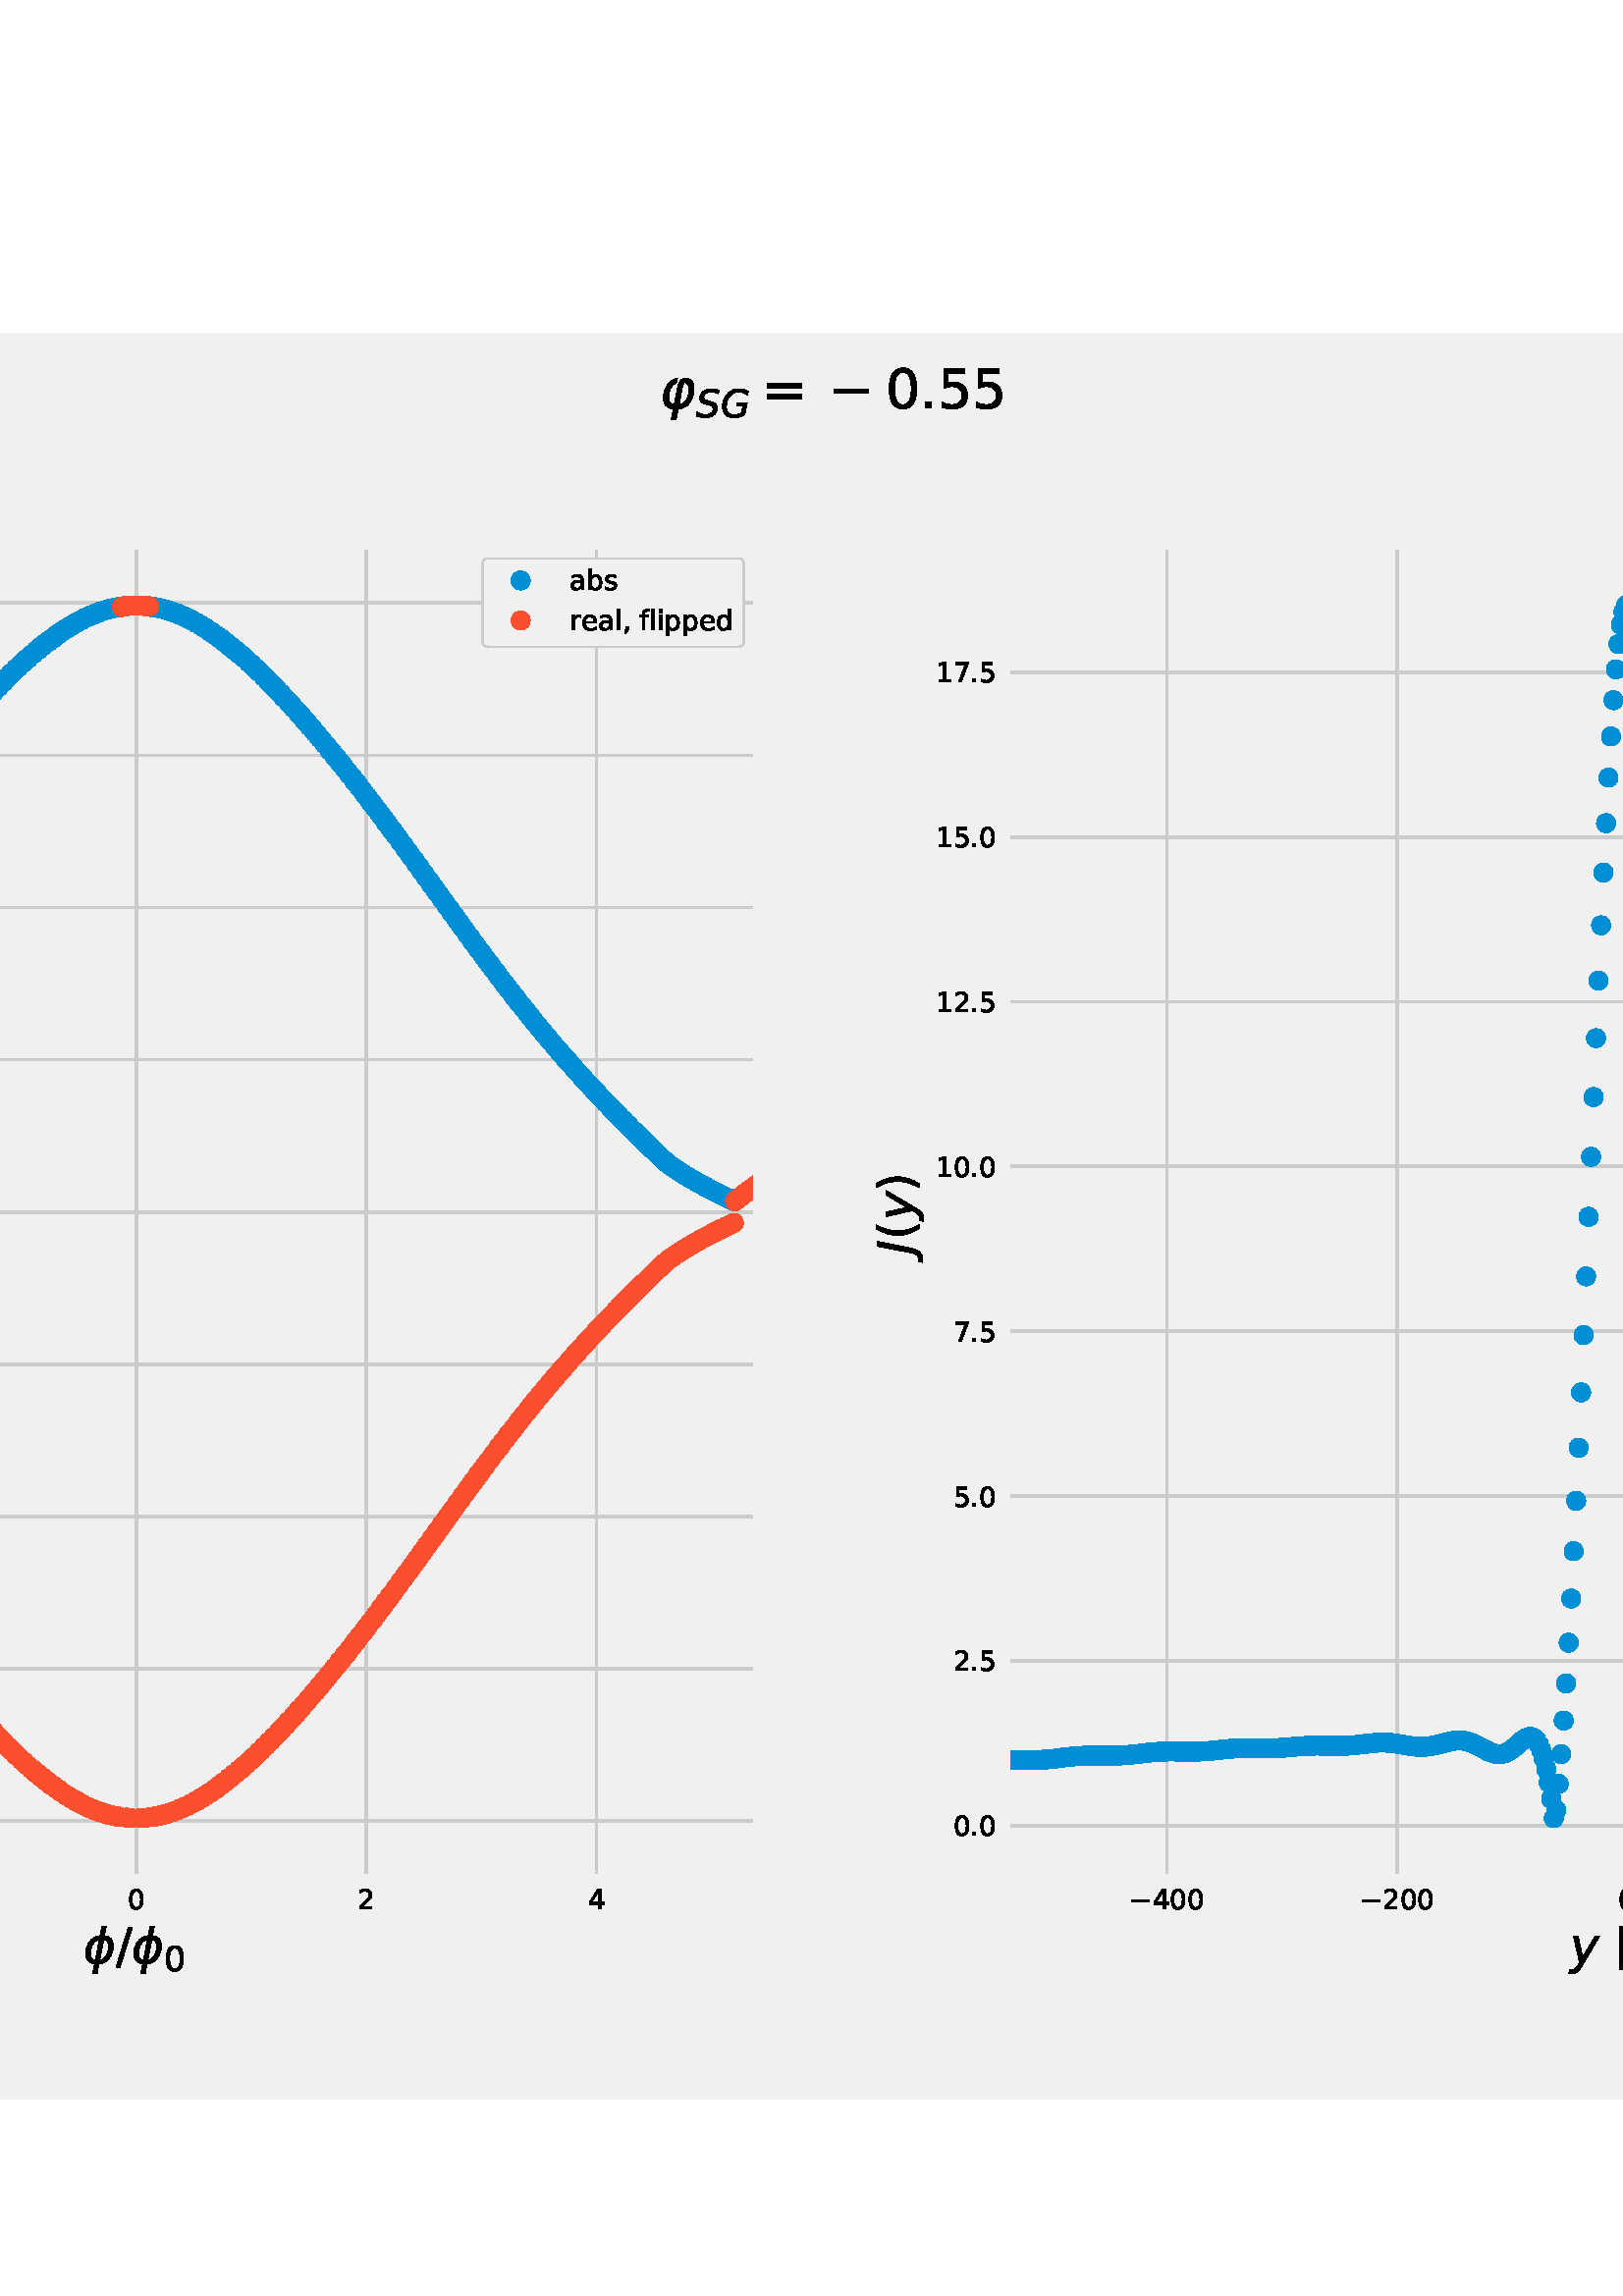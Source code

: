 %!PS-Adobe-3.0
%%Orientation: portrait
%%DocumentPaperSizes: letter
%%BoundingBox: -270 72 882 720
%%Pages: 1
%%EndComments
%%BeginProlog
/mpldict 9 dict def
mpldict begin
/m { moveto } bind def
/l { lineto } bind def
/r { rlineto } bind def
/c { curveto } bind def
/cl { closepath } bind def
/box {
m
1 index 0 r
0 exch r
neg 0 r
cl
} bind def
/clipbox {
box
clip
newpath
} bind def
%!PS-Adobe-3.0 Resource-Font
%%Copyright: Copyright (c) 2003 by Bitstream, Inc. All Rights Reserved. Copyright (c) 2006 by Tavmjong Bah. All Rights Reserved. DejaVu changes are in public domain 
25 dict begin
/_d{bind def}bind def
/_m{moveto}_d
/_l{lineto}_d
/_cl{closepath eofill}_d
/_c{curveto}_d
/_sc{7 -1 roll{setcachedevice}{pop pop pop pop pop pop}ifelse}_d
/_e{exec}_d
/FontName /DejaVuSans def
/PaintType 0 def
/FontMatrix[.001 0 0 .001 0 0]def
/FontBBox[-1021 -463 1793 1232]def
/FontType 3 def
/Encoding [ /space /parenleft /parenright /comma /period /slash /zero /one /two /three /four /five /seven /equal /bracketleft /bracketright /a /b /d /e /f /i /l /p /r /s /minus ] def
/FontInfo 10 dict dup begin
/FamilyName (DejaVu Sans) def
/FullName (DejaVu Sans) def
/Notice (Copyright (c) 2003 by Bitstream, Inc. All Rights Reserved. Copyright (c) 2006 by Tavmjong Bah. All Rights Reserved. DejaVu changes are in public domain ) def
/Weight (Book) def
/Version (Version 2.35) def
/ItalicAngle 0.0 def
/isFixedPitch false def
/UnderlinePosition -130 def
/UnderlineThickness 90 def
end readonly def
/CharStrings 27 dict dup begin
/space{318 0 0 0 0 0 _sc
}_d
/parenleft{390 0 86 -131 310 759 _sc
310 759 _m
266 683 234 609 213 536 _c
191 463 181 389 181 314 _c
181 238 191 164 213 91 _c
234 17 266 -56 310 -131 _c
232 -131 _l
183 -54 146 20 122 94 _c
98 168 86 241 86 314 _c
86 386 98 459 122 533 _c
146 607 182 682 232 759 _c
310 759 _l
_cl}_d
/parenright{390 0 80 -131 304 759 _sc
80 759 _m
158 759 _l
206 682 243 607 267 533 _c
291 459 304 386 304 314 _c
304 241 291 168 267 94 _c
243 20 206 -54 158 -131 _c
80 -131 _l
123 -56 155 17 177 91 _c
198 164 209 238 209 314 _c
209 389 198 463 177 536 _c
155 609 123 683 80 759 _c
_cl}_d
/comma{318 0 77 -115 220 124 _sc
117 124 _m
220 124 _l
220 40 _l
140 -115 _l
77 -115 _l
117 40 _l
117 124 _l
_cl}_d
/period{318 0 107 0 210 124 _sc
107 124 _m
210 124 _l
210 0 _l
107 0 _l
107 124 _l
_cl}_d
/slash{337 0 0 -92 337 729 _sc
254 729 _m
337 729 _l
83 -92 _l
0 -92 _l
254 729 _l
_cl}_d
/zero{636 0 66 -13 570 742 _sc
318 664 _m
267 664 229 639 203 589 _c
177 539 165 464 165 364 _c
165 264 177 189 203 139 _c
229 89 267 64 318 64 _c
369 64 407 89 433 139 _c
458 189 471 264 471 364 _c
471 464 458 539 433 589 _c
407 639 369 664 318 664 _c
318 742 _m
399 742 461 709 505 645 _c
548 580 570 486 570 364 _c
570 241 548 147 505 83 _c
461 19 399 -13 318 -13 _c
236 -13 173 19 130 83 _c
87 147 66 241 66 364 _c
66 486 87 580 130 645 _c
173 709 236 742 318 742 _c
_cl}_d
/one{636 0 110 0 544 729 _sc
124 83 _m
285 83 _l
285 639 _l
110 604 _l
110 694 _l
284 729 _l
383 729 _l
383 83 _l
544 83 _l
544 0 _l
124 0 _l
124 83 _l
_cl}_d
/two{{636 0 73 0 536 742 _sc
192 83 _m
536 83 _l
536 0 _l
73 0 _l
73 83 _l
110 121 161 173 226 239 _c
290 304 331 346 348 365 _c
380 400 402 430 414 455 _c
426 479 433 504 433 528 _c
433 566 419 598 392 622 _c
365 646 330 659 286 659 _c
255 659 222 653 188 643 _c
154 632 117 616 78 594 _c
78 694 _l
118 710 155 722 189 730 _c
223 738 255 742 284 742 _c
}_e{359 742 419 723 464 685 _c
509 647 532 597 532 534 _c
532 504 526 475 515 449 _c
504 422 484 390 454 354 _c
446 344 420 317 376 272 _c
332 227 271 164 192 83 _c
_cl}_e}_d
/three{{636 0 76 -13 556 742 _sc
406 393 _m
453 383 490 362 516 330 _c
542 298 556 258 556 212 _c
556 140 531 84 482 45 _c
432 6 362 -13 271 -13 _c
240 -13 208 -10 176 -4 _c
144 1 110 10 76 22 _c
76 117 _l
103 101 133 89 166 81 _c
198 73 232 69 268 69 _c
330 69 377 81 409 105 _c
441 129 458 165 458 212 _c
458 254 443 288 413 312 _c
383 336 341 349 287 349 _c
}_e{202 349 _l
202 430 _l
291 430 _l
339 430 376 439 402 459 _c
428 478 441 506 441 543 _c
441 580 427 609 401 629 _c
374 649 336 659 287 659 _c
260 659 231 656 200 650 _c
169 644 135 635 98 623 _c
98 711 _l
135 721 170 729 203 734 _c
235 739 266 742 296 742 _c
370 742 429 725 473 691 _c
517 657 539 611 539 553 _c
539 513 527 479 504 451 _c
481 423 448 403 406 393 _c
_cl}_e}_d
/four{636 0 49 0 580 729 _sc
378 643 _m
129 254 _l
378 254 _l
378 643 _l
352 729 _m
476 729 _l
476 254 _l
580 254 _l
580 172 _l
476 172 _l
476 0 _l
378 0 _l
378 172 _l
49 172 _l
49 267 _l
352 729 _l
_cl}_d
/five{{636 0 77 -13 549 729 _sc
108 729 _m
495 729 _l
495 646 _l
198 646 _l
198 467 _l
212 472 227 476 241 478 _c
255 480 270 482 284 482 _c
365 482 429 459 477 415 _c
525 370 549 310 549 234 _c
549 155 524 94 475 51 _c
426 8 357 -13 269 -13 _c
238 -13 207 -10 175 -6 _c
143 -1 111 6 77 17 _c
77 116 _l
106 100 136 88 168 80 _c
199 72 232 69 267 69 _c
}_e{323 69 368 83 401 113 _c
433 143 450 183 450 234 _c
450 284 433 324 401 354 _c
368 384 323 399 267 399 _c
241 399 214 396 188 390 _c
162 384 135 375 108 363 _c
108 729 _l
_cl}_e}_d
/seven{636 0 82 0 551 729 _sc
82 729 _m
551 729 _l
551 687 _l
286 0 _l
183 0 _l
432 646 _l
82 646 _l
82 729 _l
_cl}_d
/equal{838 0 106 172 732 454 _sc
106 454 _m
732 454 _l
732 372 _l
106 372 _l
106 454 _l
106 255 _m
732 255 _l
732 172 _l
106 172 _l
106 255 _l
_cl}_d
/bracketleft{390 0 86 -131 293 760 _sc
86 760 _m
293 760 _l
293 690 _l
176 690 _l
176 -61 _l
293 -61 _l
293 -131 _l
86 -131 _l
86 760 _l
_cl}_d
/bracketright{390 0 97 -131 304 760 _sc
304 760 _m
304 -131 _l
97 -131 _l
97 -61 _l
214 -61 _l
214 690 _l
97 690 _l
97 760 _l
304 760 _l
_cl}_d
/a{{613 0 60 -13 522 560 _sc
343 275 _m
270 275 220 266 192 250 _c
164 233 150 205 150 165 _c
150 133 160 107 181 89 _c
202 70 231 61 267 61 _c
317 61 357 78 387 114 _c
417 149 432 196 432 255 _c
432 275 _l
343 275 _l
522 312 _m
522 0 _l
432 0 _l
432 83 _l
411 49 385 25 355 10 _c
325 -5 287 -13 243 -13 _c
187 -13 142 2 109 33 _c
76 64 60 106 60 159 _c
}_e{60 220 80 266 122 298 _c
163 329 224 345 306 345 _c
432 345 _l
432 354 _l
432 395 418 427 391 450 _c
364 472 326 484 277 484 _c
245 484 215 480 185 472 _c
155 464 127 453 100 439 _c
100 522 _l
132 534 164 544 195 550 _c
226 556 256 560 286 560 _c
365 560 424 539 463 498 _c
502 457 522 395 522 312 _c
_cl}_e}_d
/b{{635 0 91 -13 580 760 _sc
487 273 _m
487 339 473 390 446 428 _c
418 466 381 485 334 485 _c
286 485 249 466 222 428 _c
194 390 181 339 181 273 _c
181 207 194 155 222 117 _c
249 79 286 61 334 61 _c
381 61 418 79 446 117 _c
473 155 487 207 487 273 _c
181 464 _m
199 496 223 520 252 536 _c
281 552 316 560 356 560 _c
422 560 476 533 518 481 _c
559 428 580 359 580 273 _c
}_e{580 187 559 117 518 65 _c
476 13 422 -13 356 -13 _c
316 -13 281 -5 252 10 _c
223 25 199 49 181 82 _c
181 0 _l
91 0 _l
91 760 _l
181 760 _l
181 464 _l
_cl}_e}_d
/d{{635 0 55 -13 544 760 _sc
454 464 _m
454 760 _l
544 760 _l
544 0 _l
454 0 _l
454 82 _l
435 49 411 25 382 10 _c
353 -5 319 -13 279 -13 _c
213 -13 159 13 117 65 _c
75 117 55 187 55 273 _c
55 359 75 428 117 481 _c
159 533 213 560 279 560 _c
319 560 353 552 382 536 _c
411 520 435 496 454 464 _c
148 273 _m
148 207 161 155 188 117 _c
215 79 253 61 301 61 _c
}_e{348 61 385 79 413 117 _c
440 155 454 207 454 273 _c
454 339 440 390 413 428 _c
385 466 348 485 301 485 _c
253 485 215 466 188 428 _c
161 390 148 339 148 273 _c
_cl}_e}_d
/e{{615 0 55 -13 562 560 _sc
562 296 _m
562 252 _l
149 252 _l
153 190 171 142 205 110 _c
238 78 284 62 344 62 _c
378 62 412 66 444 74 _c
476 82 509 95 541 113 _c
541 28 _l
509 14 476 3 442 -3 _c
408 -9 373 -13 339 -13 _c
251 -13 182 12 131 62 _c
80 112 55 181 55 268 _c
55 357 79 428 127 481 _c
175 533 241 560 323 560 _c
397 560 455 536 498 489 _c
}_e{540 441 562 377 562 296 _c
472 322 _m
471 371 457 410 431 440 _c
404 469 368 484 324 484 _c
274 484 234 469 204 441 _c
174 413 156 373 152 322 _c
472 322 _l
_cl}_e}_d
/f{352 0 23 0 371 760 _sc
371 760 _m
371 685 _l
285 685 _l
253 685 230 678 218 665 _c
205 652 199 629 199 595 _c
199 547 _l
347 547 _l
347 477 _l
199 477 _l
199 0 _l
109 0 _l
109 477 _l
23 477 _l
23 547 _l
109 547 _l
109 585 _l
109 645 123 690 151 718 _c
179 746 224 760 286 760 _c
371 760 _l
_cl}_d
/i{278 0 94 0 184 760 _sc
94 547 _m
184 547 _l
184 0 _l
94 0 _l
94 547 _l
94 760 _m
184 760 _l
184 646 _l
94 646 _l
94 760 _l
_cl}_d
/l{278 0 94 0 184 760 _sc
94 760 _m
184 760 _l
184 0 _l
94 0 _l
94 760 _l
_cl}_d
/p{{635 0 91 -207 580 560 _sc
181 82 _m
181 -207 _l
91 -207 _l
91 547 _l
181 547 _l
181 464 _l
199 496 223 520 252 536 _c
281 552 316 560 356 560 _c
422 560 476 533 518 481 _c
559 428 580 359 580 273 _c
580 187 559 117 518 65 _c
476 13 422 -13 356 -13 _c
316 -13 281 -5 252 10 _c
223 25 199 49 181 82 _c
487 273 _m
487 339 473 390 446 428 _c
418 466 381 485 334 485 _c
}_e{286 485 249 466 222 428 _c
194 390 181 339 181 273 _c
181 207 194 155 222 117 _c
249 79 286 61 334 61 _c
381 61 418 79 446 117 _c
473 155 487 207 487 273 _c
_cl}_e}_d
/r{411 0 91 0 411 560 _sc
411 463 _m
401 469 390 473 378 476 _c
366 478 353 480 339 480 _c
288 480 249 463 222 430 _c
194 397 181 350 181 288 _c
181 0 _l
91 0 _l
91 547 _l
181 547 _l
181 462 _l
199 495 224 520 254 536 _c
284 552 321 560 365 560 _c
371 560 378 559 386 559 _c
393 558 401 557 411 555 _c
411 463 _l
_cl}_d
/s{{521 0 54 -13 472 560 _sc
443 531 _m
443 446 _l
417 458 391 468 364 475 _c
336 481 308 485 279 485 _c
234 485 200 478 178 464 _c
156 450 145 430 145 403 _c
145 382 153 366 169 354 _c
185 342 217 330 265 320 _c
296 313 _l
360 299 405 279 432 255 _c
458 230 472 195 472 151 _c
472 100 452 60 412 31 _c
372 1 316 -13 246 -13 _c
216 -13 186 -10 154 -5 _c
}_e{122 0 89 8 54 20 _c
54 113 _l
87 95 120 82 152 74 _c
184 65 216 61 248 61 _c
290 61 323 68 346 82 _c
368 96 380 117 380 144 _c
380 168 371 187 355 200 _c
339 213 303 226 247 238 _c
216 245 _l
160 257 119 275 95 299 _c
70 323 58 356 58 399 _c
58 450 76 490 112 518 _c
148 546 200 560 268 560 _c
301 560 332 557 362 552 _c
391 547 418 540 443 531 _c
}_e{_cl}_e}_d
/minus{838 0 106 272 732 355 _sc
106 355 _m
732 355 _l
732 272 _l
106 272 _l
106 355 _l
_cl}_d
end readonly def

/BuildGlyph
 {exch begin
 CharStrings exch
 2 copy known not{pop /.notdef}if
 true 3 1 roll get exec
 end}_d

/BuildChar {
 1 index /Encoding get exch get
 1 index /BuildGlyph get exec
}_d

FontName currentdict end definefont pop
%!PS-Adobe-3.0 Resource-Font
%%Copyright: Copyright (c) 2003 by Bitstream, Inc. All Rights Reserved. Copyright (c) 2006 by Tavmjong Bah. All Rights Reserved. DejaVu changes are in public domain 
25 dict begin
/_d{bind def}bind def
/_m{moveto}_d
/_l{lineto}_d
/_cl{closepath eofill}_d
/_c{curveto}_d
/_sc{7 -1 roll{setcachedevice}{pop pop pop pop pop pop}ifelse}_d
/_e{exec}_d
/FontName /DejaVuSans-Oblique def
/PaintType 0 def
/FontMatrix[.001 0 0 .001 0 0]def
/FontBBox[-1016 -350 1659 1068]def
/FontType 3 def
/Encoding [ /G /I /J /S /a /c /y /phi /phi1 ] def
/FontInfo 10 dict dup begin
/FamilyName (DejaVu Sans) def
/FullName (DejaVu Sans Oblique) def
/Notice (Copyright (c) 2003 by Bitstream, Inc. All Rights Reserved. Copyright (c) 2006 by Tavmjong Bah. All Rights Reserved. DejaVu changes are in public domain ) def
/Weight (Oblique) def
/Version (Version 2.35) def
/ItalicAngle -11.0 def
/isFixedPitch false def
/UnderlinePosition -130 def
/UnderlineThickness 90 def
end readonly def
/CharStrings 9 dict dup begin
/G{{775 0 45 -13 725 742 _sc
546 109 _m
584 300 _l
422 300 _l
437 381 _l
696 381 _l
633 60 _l
589 36 542 17 491 5 _c
440 -7 389 -13 337 -13 _c
245 -13 174 12 122 62 _c
70 112 45 183 45 274 _c
45 349 60 420 92 488 _c
123 556 166 612 222 658 _c
256 686 294 707 336 721 _c
377 735 423 742 474 742 _c
519 742 563 736 605 725 _c
647 713 687 696 725 673 _c
705 568 _l
}_e{675 598 641 622 602 638 _c
562 654 520 662 476 662 _c
424 662 378 652 339 632 _c
299 612 264 582 234 541 _c
207 505 186 464 171 416 _c
156 368 149 320 149 271 _c
149 203 166 151 201 117 _c
235 83 287 66 357 66 _c
391 66 425 69 457 77 _c
489 84 518 95 546 109 _c
_cl}_e}_d
/I{295 0 27 0 268 729 _sc
169 729 _m
268 729 _l
126 0 _l
27 0 _l
169 729 _l
_cl}_d
/J{295 0 -163 -199 266 729 _sc
167 729 _m
266 729 _l
134 51 _l
116 -37 87 -100 47 -140 _c
6 -179 -50 -199 -124 -199 _c
-163 -199 _l
-147 -116 _l
-116 -116 _l
-72 -116 -38 -103 -16 -78 _c
6 -53 23 -10 35 51 _c
167 729 _l
_cl}_d
/S{{635 0 6 -13 603 742 _sc
603 705 _m
584 609 _l
551 626 518 639 486 648 _c
454 657 422 662 392 662 _c
333 662 286 649 251 623 _c
216 597 199 563 199 521 _c
199 497 205 479 218 467 _c
231 454 264 441 318 427 _c
377 412 _l
443 394 490 372 516 346 _c
542 320 555 283 555 235 _c
555 161 526 102 468 56 _c
410 10 334 -13 240 -13 _c
201 -13 162 -9 123 -2 _c
}_e{84 5 45 16 6 32 _c
26 134 _l
62 111 98 94 134 83 _c
170 71 207 66 243 66 _c
304 66 353 79 391 107 _c
428 134 447 170 447 214 _c
447 243 439 265 424 280 _c
409 295 377 309 329 322 _c
270 337 _l
202 354 156 374 132 397 _c
107 420 95 452 95 494 _c
95 566 123 626 179 672 _c
235 718 307 742 397 742 _c
431 742 466 739 500 733 _c
534 727 569 717 603 705 _c
}_e{_cl}_e}_d
/a{{613 0 41 -13 547 560 _sc
537 312 _m
476 0 _l
386 0 _l
403 83 _l
376 50 346 26 312 10 _c
278 -5 241 -13 200 -13 _c
153 -13 115 1 85 29 _c
55 57 41 93 41 138 _c
41 202 66 252 117 289 _c
168 326 238 345 328 345 _c
453 345 _l
458 369 _l
458 371 459 374 459 377 _c
459 380 460 385 460 392 _c
460 421 448 444 424 460 _c
400 476 367 484 325 484 _c
}_e{295 484 265 480 235 472 _c
204 464 172 453 140 439 _c
156 522 _l
190 534 223 544 255 550 _c
287 556 319 560 349 560 _c
413 560 462 546 496 518 _c
530 490 547 449 547 396 _c
547 385 546 372 544 358 _c
542 343 540 328 537 312 _c
440 275 _m
350 275 _l
276 275 222 265 187 245 _c
151 225 134 195 134 154 _c
134 125 143 102 161 86 _c
179 70 204 62 236 62 _c
}_e{284 62 327 79 363 114 _c
399 149 424 196 436 255 _c
440 275 _l
_cl}_e}_d
/c{{550 0 46 -13 536 560 _sc
536 526 _m
518 437 _l
496 452 473 464 449 472 _c
425 480 400 484 374 484 _c
345 484 318 479 292 469 _c
266 459 244 444 227 426 _c
199 397 177 364 162 326 _c
146 288 139 248 139 208 _c
139 158 151 122 176 98 _c
200 74 238 62 288 62 _c
312 62 339 65 367 73 _c
395 80 424 91 454 107 _c
437 18 _l
411 7 384 0 356 -5 _c
}_e{328 -10 300 -13 272 -13 _c
199 -13 143 5 104 41 _c
65 77 46 128 46 196 _c
46 252 56 304 76 352 _c
96 400 127 443 167 481 _c
194 507 226 526 263 540 _c
299 553 340 560 384 560 _c
409 560 434 557 459 551 _c
484 545 510 537 536 526 _c
_cl}_e}_d
/y{592 0 -24 -207 603 547 _sc
248 -50 _m
206 -120 172 -163 146 -181 _c
120 -198 86 -207 46 -207 _c
-24 -207 _l
-9 -132 _l
42 -132 _l
67 -132 88 -125 106 -111 _c
123 -97 143 -71 165 -31 _c
193 20 _l
72 547 _l
167 547 _l
258 128 _l
509 547 _l
603 547 _l
248 -50 _l
_cl}_d
/phi{{660 0 74 -207 622 551 _sc
464 474 _m
442 474 427 450 418 403 _c
353 68 _l
383 68 418 85 456 119 _c
490 149 513 201 527 273 _c
539 341 536 393 516 430 _c
498 459 481 474 464 474 _c
479 551 _m
525 551 565 529 597 486 _c
631 440 639 369 622 273 _c
606 185 570 115 514 63 _c
461 13 402 -11 337 -11 _c
299 -207 _l
210 -207 _l
248 -11 _l
182 -11 133 13 100 63 _c
}_e{65 113 56 183 74 273 _c
92 366 128 436 182 484 _c
222 519 270 541 326 551 _c
310 471 _l
287 463 264 447 240 422 _c
204 384 181 335 169 273 _c
156 207 160 155 181 118 _c
199 84 226 68 264 68 _c
329 403 _l
347 501 397 551 479 551 _c
_cl}_e}_d
/phi1{{660 0 54 -207 602 760 _sc
467 760 _m
428 558 _l
492 558 542 533 576 483 _c
610 432 618 362 602 273 _c
584 183 548 113 494 63 _c
441 13 382 -11 317 -11 _c
279 -207 _l
189 -207 _l
228 -11 _l
162 -11 113 13 80 63 _c
45 113 36 183 54 273 _c
71 362 107 432 162 483 _c
214 533 273 558 338 558 _c
378 760 _l
467 760 _l
333 68 _m
369 68 403 84 435 118 _c
}_e{469 155 493 207 507 273 _c
519 338 515 390 495 428 _c
476 461 448 478 412 478 _c
333 68 _l
243 68 _m
323 478 _l
286 478 252 461 221 428 _c
185 390 161 338 149 273 _c
136 207 140 155 161 118 _c
179 84 206 68 243 68 _c
_cl}_e}_d
end readonly def

/BuildGlyph
 {exch begin
 CharStrings exch
 2 copy known not{pop /.notdef}if
 true 3 1 roll get exec
 end}_d

/BuildChar {
 1 index /Encoding get exch get
 1 index /BuildGlyph get exec
}_d

FontName currentdict end definefont pop
end
%%EndProlog
%%Page: 1 1
mpldict begin
-270 72 translate
1152 648 0 0 clipbox
gsave
0 0 m
1152 0 l
1152 648 l
0 648 l
cl
0.941 setgray
fill
grestore
gsave
92.16 81 m
547.724 81 l
547.724 570.24 l
92.16 570.24 l
cl
0.941 setgray
fill
grestore
1.000 setlinewidth
1 setlinejoin
0 setlinecap
[] 0 setdash
0.796 setgray
gsave
455.6 489.2 92.16 81 clipbox
151.215 81 m
151.215 570.24 l
stroke
grestore
0.000 setgray
/DejaVuSans findfont
10.000 scalefont
setfont
gsave
143.847 69.906 translate
0.0 rotate
0.0 0.0 m /minus glyphshow
8.379 0.0 m /four glyphshow
grestore
0.796 setgray
gsave
455.6 489.2 92.16 81 clipbox
235.578 81 m
235.578 570.24 l
stroke
grestore
0.000 setgray
gsave
228.211 69.906 translate
0.0 rotate
0.0 0.0 m /minus glyphshow
8.379 0.0 m /two glyphshow
grestore
0.796 setgray
gsave
455.6 489.2 92.16 81 clipbox
319.942 81 m
319.942 570.24 l
stroke
grestore
0.000 setgray
gsave
316.762 69.906 translate
0.0 rotate
0.0 0.0 m /zero glyphshow
grestore
0.796 setgray
gsave
455.6 489.2 92.16 81 clipbox
404.305 81 m
404.305 570.24 l
stroke
grestore
0.000 setgray
gsave
401.126 69.906 translate
0.0 rotate
0.0 0.0 m /two glyphshow
grestore
0.796 setgray
gsave
455.6 489.2 92.16 81 clipbox
488.669 81 m
488.669 570.24 l
stroke
grestore
0.000 setgray
gsave
485.489 69.906 translate
0.0 rotate
0.0 0.0 m /four glyphshow
grestore
gsave
300.442 49.828 translate
0.0 rotate
/DejaVuSans-Oblique findfont
18.0 scalefont
setfont
0.0 0.328 moveto
/phi1 glyphshow

/DejaVuSans findfont
18.0 scalefont
setfont
11.874 0.328 moveto
/slash glyphshow

/DejaVuSans-Oblique findfont
18.0 scalefont
setfont
17.938 0.328 moveto
/phi1 glyphshow

/DejaVuSans findfont
12.6 scalefont
setfont
29.812 -2.625 moveto
/zero glyphshow


grestore
0.796 setgray
gsave
455.6 489.2 92.16 81 clipbox
92.16 102.262 m
547.724 102.262 l
stroke
grestore
0.000 setgray
gsave
73.926 98.465 translate
0.0 rotate
0.0 0.0 m /minus glyphshow
8.379 0.0 m /four glyphshow
grestore
0.796 setgray
gsave
455.6 489.2 92.16 81 clipbox
92.16 158.089 m
547.724 158.089 l
stroke
grestore
0.000 setgray
gsave
73.926 154.292 translate
0.0 rotate
0.0 0.0 m /minus glyphshow
8.379 0.0 m /three glyphshow
grestore
0.796 setgray
gsave
455.6 489.2 92.16 81 clipbox
92.16 213.917 m
547.724 213.917 l
stroke
grestore
0.000 setgray
gsave
73.926 210.12 translate
0.0 rotate
0.0 0.0 m /minus glyphshow
8.379 0.0 m /two glyphshow
grestore
0.796 setgray
gsave
455.6 489.2 92.16 81 clipbox
92.16 269.745 m
547.724 269.745 l
stroke
grestore
0.000 setgray
gsave
73.926 265.948 translate
0.0 rotate
0.0 0.0 m /minus glyphshow
8.379 0.0 m /one glyphshow
grestore
0.796 setgray
gsave
455.6 489.2 92.16 81 clipbox
92.16 325.572 m
547.724 325.572 l
stroke
grestore
0.000 setgray
gsave
82.301 321.775 translate
0.0 rotate
0.0 0.0 m /zero glyphshow
grestore
0.796 setgray
gsave
455.6 489.2 92.16 81 clipbox
92.16 381.4 m
547.724 381.4 l
stroke
grestore
0.000 setgray
gsave
82.301 377.603 translate
0.0 rotate
0.0 0.0 m /one glyphshow
grestore
0.796 setgray
gsave
455.6 489.2 92.16 81 clipbox
92.16 437.227 m
547.724 437.227 l
stroke
grestore
0.000 setgray
gsave
82.301 433.431 translate
0.0 rotate
0.0 0.0 m /two glyphshow
grestore
0.796 setgray
gsave
455.6 489.2 92.16 81 clipbox
92.16 493.055 m
547.724 493.055 l
stroke
grestore
0.000 setgray
gsave
82.301 489.258 translate
0.0 rotate
0.0 0.0 m /three glyphshow
grestore
0.796 setgray
gsave
455.6 489.2 92.16 81 clipbox
92.16 548.883 m
547.724 548.883 l
stroke
grestore
0.000 setgray
gsave
82.301 545.086 translate
0.0 rotate
0.0 0.0 m /four glyphshow
grestore
gsave
65.926 319.12 translate
90.0 rotate
/DejaVuSans-Oblique findfont
18.0 scalefont
setfont
0.0 0.875 moveto
/I glyphshow

/DejaVuSans-Oblique findfont
12.6 scalefont
setfont
5.309 -2.078 moveto
/c glyphshow


grestore
0.000 0.561 0.835 setrgbcolor
gsave
455.6 489.2 92.16 81 clipbox
/o {
gsave
newpath
translate
1.0 setlinewidth
1 setlinejoin
0 setlinecap
0 -3 m
0.796 -3 1.559 -2.684 2.121 -2.121 c
2.684 -1.559 3 -0.796 3 0 c
3 0.796 2.684 1.559 2.121 2.121 c
1.559 2.684 0.796 3 0 3 c
-0.796 3 -1.559 2.684 -2.121 2.121 c
-2.684 1.559 -3 0.796 -3 0 c
-3 -0.796 -2.684 -1.559 -2.121 -2.121 c
-1.559 -2.684 -0.796 -3 0 -3 c
cl

gsave
0.000 0.561 0.835 setrgbcolor
fill
grestore
stroke
grestore
} bind def
92.16 335.687 o
92.616 335.405 o
93.072 335.095 o
93.528 334.745 o
93.984 334.356 o
94.44 334.07 o
94.896 333.75 o
95.352 333.391 o
95.808 333.001 o
96.264 332.706 o
96.72 332.374 o
97.176 332.008 o
97.632 331.62 o
98.088 331.312 o
98.544 330.97 o
99.0 330.596 o
99.456 330.211 o
99.912 329.89 o
100.368 329.538 o
100.824 329.613 o
101.28 329.852 o
101.736 330.078 o
102.192 330.266 o
102.648 330.476 o
103.104 330.721 o
103.56 330.927 o
104.017 331.109 o
104.473 331.372 o
104.929 331.596 o
105.385 331.781 o
105.841 332.031 o
106.297 332.273 o
106.753 332.475 o
107.209 332.698 o
107.665 332.958 o
108.121 333.179 o
108.577 333.376 o
109.033 333.653 o
109.489 333.891 o
109.945 334.089 o
110.401 334.359 o
110.857 334.614 o
111.313 334.829 o
111.769 335.078 o
112.225 335.349 o
112.681 335.58 o
113.137 335.812 o
113.593 336.097 o
114.049 336.344 o
114.505 336.563 o
114.961 336.861 o
115.417 337.122 o
115.873 337.375 o
116.329 337.644 o
116.785 337.918 o
117.241 338.165 o
117.697 338.457 o
118.153 338.737 o
118.609 339.005 o
119.065 339.278 o
119.521 339.571 o
119.977 339.868 o
120.433 340.164 o
120.889 340.453 o
121.345 340.738 o
121.801 341.027 o
122.257 341.35 o
122.713 341.669 o
123.169 341.984 o
123.625 342.301 o
124.081 342.62 o
124.537 342.946 o
124.993 343.281 o
125.449 343.627 o
125.905 344.052 o
126.361 344.482 o
126.817 344.905 o
127.274 345.325 o
127.73 345.767 o
128.186 346.203 o
128.642 346.626 o
129.098 347.051 o
129.554 347.501 o
130.01 347.938 o
130.466 348.358 o
130.922 348.796 o
131.378 349.251 o
131.834 349.687 o
132.29 350.12 o
132.746 350.56 o
133.202 351.015 o
133.658 351.45 o
134.114 351.902 o
134.57 352.34 o
135.026 352.792 o
135.482 353.243 o
135.938 353.699 o
136.394 354.134 o
136.85 354.58 o
137.306 355.051 o
137.762 355.511 o
138.218 355.944 o
138.674 356.377 o
139.13 356.873 o
139.586 357.339 o
140.042 357.774 o
140.498 358.205 o
140.954 358.711 o
141.41 359.183 o
141.866 359.622 o
142.322 360.049 o
142.778 360.564 o
143.234 361.043 o
143.69 361.486 o
144.146 361.908 o
144.602 362.434 o
145.058 362.92 o
145.514 363.368 o
145.97 363.783 o
146.426 364.32 o
146.882 364.815 o
147.338 365.268 o
147.794 365.681 o
148.25 366.223 o
148.706 366.727 o
149.162 367.187 o
149.618 367.604 o
150.074 368.144 o
150.531 368.658 o
150.987 369.126 o
151.443 369.547 o
151.899 370.083 o
152.355 370.609 o
152.811 371.084 o
153.267 371.511 o
153.723 372.041 o
154.179 372.578 o
154.635 373.063 o
155.091 373.496 o
155.547 374.019 o
156.003 374.569 o
156.459 375.064 o
156.915 375.504 o
157.371 376.016 o
157.827 376.58 o
158.283 377.086 o
158.739 377.535 o
159.195 378.033 o
159.651 378.612 o
160.107 379.13 o
160.563 379.589 o
161.019 380.072 o
161.475 380.667 o
161.931 381.198 o
162.387 381.666 o
162.843 382.132 o
163.299 382.743 o
163.755 383.288 o
164.211 383.768 o
164.667 384.214 o
165.123 384.843 o
165.579 385.402 o
166.035 385.894 o
166.491 386.319 o
166.947 386.965 o
167.403 387.54 o
167.859 388.045 o
168.315 388.48 o
168.771 389.11 o
169.227 389.702 o
169.683 390.221 o
170.139 390.666 o
170.595 391.279 o
171.051 391.888 o
171.507 392.421 o
171.963 392.879 o
172.419 393.47 o
172.875 394.098 o
173.331 394.646 o
173.788 395.116 o
174.244 395.685 o
174.7 396.331 o
175.156 396.896 o
175.612 397.379 o
176.068 397.922 o
176.524 398.588 o
176.98 399.169 o
177.436 399.666 o
177.892 400.181 o
178.348 400.867 o
178.804 401.466 o
179.26 401.978 o
179.716 402.462 o
180.172 403.169 o
180.628 403.786 o
181.084 404.313 o
181.54 404.763 o
181.996 405.492 o
182.452 406.127 o
182.908 406.671 o
183.364 407.122 o
183.82 407.835 o
184.276 408.49 o
184.732 409.05 o
185.188 409.514 o
185.644 410.198 o
186.1 410.873 o
186.556 411.449 o
187.012 411.928 o
187.468 412.579 o
187.924 413.274 o
188.38 413.868 o
188.836 414.361 o
189.292 414.977 o
189.748 415.693 o
190.204 416.304 o
190.66 416.812 o
191.116 417.391 o
191.572 418.128 o
192.028 418.757 o
192.484 419.28 o
192.94 419.82 o
193.396 420.577 o
193.852 421.225 o
194.308 421.764 o
194.764 422.261 o
195.22 423.039 o
195.676 423.706 o
196.132 424.261 o
196.589 424.713 o
197.045 425.513 o
197.501 426.198 o
197.957 426.769 o
198.413 427.224 o
198.869 427.996 o
199.325 428.7 o
199.781 429.287 o
200.237 429.756 o
200.693 430.486 o
201.149 431.21 o
201.605 431.814 o
202.061 432.296 o
202.517 432.983 o
202.973 433.726 o
203.429 434.346 o
203.885 434.843 o
204.341 435.483 o
204.797 436.246 o
205.253 436.883 o
205.709 437.393 o
206.165 437.985 o
206.621 438.768 o
207.077 439.422 o
207.533 439.947 o
207.989 440.488 o
208.445 441.29 o
208.901 441.961 o
209.357 442.5 o
209.813 442.989 o
210.269 443.811 o
210.725 444.499 o
211.181 445.053 o
211.637 445.486 o
212.093 446.328 o
212.549 447.034 o
213.005 447.602 o
213.461 448.031 o
213.917 448.84 o
214.373 449.563 o
214.829 450.146 o
215.285 450.588 o
215.741 451.344 o
216.197 452.085 o
216.653 452.683 o
217.109 453.137 o
217.565 453.841 o
218.021 454.599 o
218.477 455.212 o
218.933 455.678 o
219.389 456.327 o
219.846 457.102 o
220.302 457.73 o
220.758 458.209 o
221.214 458.801 o
221.67 459.594 o
222.126 460.237 o
222.582 460.729 o
223.038 461.262 o
223.494 462.072 o
223.95 462.731 o
224.406 463.236 o
224.862 463.709 o
225.318 464.536 o
225.774 465.21 o
226.23 465.728 o
226.686 466.14 o
227.142 466.985 o
227.598 467.674 o
228.054 468.205 o
228.51 468.575 o
228.966 469.416 o
229.422 470.121 o
229.878 470.665 o
230.334 471.045 o
230.79 471.83 o
231.246 472.55 o
231.702 473.107 o
232.158 473.499 o
232.614 474.224 o
233.07 474.96 o
233.526 475.53 o
233.982 475.933 o
234.438 476.599 o
234.894 477.35 o
235.35 477.934 o
235.806 478.347 o
236.262 478.954 o
236.718 479.72 o
237.174 480.317 o
237.63 480.741 o
238.086 481.287 o
238.542 482.068 o
238.998 482.678 o
239.454 483.114 o
239.91 483.599 o
240.366 484.395 o
240.822 485.018 o
241.278 485.464 o
241.734 485.888 o
242.19 486.699 o
242.646 487.334 o
243.103 487.792 o
243.559 488.155 o
244.015 488.979 o
244.471 489.628 o
244.927 490.096 o
245.383 490.443 o
245.839 491.236 o
246.295 491.897 o
246.751 492.375 o
247.207 492.724 o
247.663 493.469 o
248.119 494.141 o
248.575 494.63 o
249.031 494.941 o
249.487 495.677 o
249.943 496.361 o
250.399 496.858 o
250.855 497.165 o
251.311 497.859 o
251.767 498.554 o
252.223 499.061 o
252.679 499.375 o
253.135 500.015 o
253.591 500.721 o
254.047 501.236 o
254.503 501.556 o
254.959 502.145 o
255.415 502.86 o
255.871 503.383 o
256.327 503.709 o
256.783 504.247 o
257.239 504.971 o
257.695 505.501 o
258.151 505.832 o
258.607 506.321 o
259.063 507.053 o
259.519 507.589 o
259.975 507.924 o
260.431 508.366 o
260.887 509.105 o
261.343 509.647 o
261.799 509.985 o
262.255 510.381 o
262.711 511.126 o
263.167 511.672 o
263.623 512.012 o
264.079 512.366 o
264.535 513.115 o
264.991 513.664 o
265.447 514.004 o
265.903 514.318 o
266.36 515.071 o
266.816 515.621 o
267.272 515.961 o
267.728 516.236 o
268.184 516.991 o
268.64 517.541 o
269.096 517.879 o
269.552 518.12 o
270.008 518.876 o
270.464 519.424 o
270.92 519.758 o
271.376 519.967 o
271.832 520.722 o
272.288 521.267 o
272.744 521.596 o
273.2 521.868 o
273.656 522.529 o
274.112 523.069 o
274.568 523.391 o
275.024 523.705 o
275.48 524.294 o
275.936 524.828 o
276.392 525.14 o
276.848 525.463 o
277.304 526.015 o
277.76 526.54 o
278.216 526.842 o
278.672 527.143 o
279.128 527.691 o
279.584 528.205 o
280.04 528.494 o
280.496 528.742 o
280.952 529.319 o
281.408 529.82 o
281.864 530.094 o
282.32 530.261 o
282.776 530.897 o
283.232 531.382 o
283.688 531.638 o
284.144 531.729 o
284.6 532.422 o
285.056 532.89 o
285.512 533.125 o
285.968 533.216 o
286.424 533.891 o
286.88 534.339 o
287.336 534.552 o
287.792 534.648 o
288.248 535.303 o
288.704 535.729 o
289.16 535.916 o
289.617 536.022 o
290.073 536.654 o
290.529 537.055 o
290.985 537.215 o
291.441 537.388 o
291.897 537.943 o
292.353 538.315 o
292.809 538.445 o
293.265 538.699 o
293.721 539.165 o
294.177 539.507 o
294.633 539.603 o
295.089 539.916 o
295.545 540.318 o
296.001 540.627 o
296.457 540.687 o
296.913 541.04 o
297.369 541.401 o
297.825 541.673 o
298.281 541.711 o
298.737 542.069 o
299.193 542.409 o
299.649 542.642 o
300.105 542.737 o
300.561 543.003 o
301.017 543.34 o
301.473 543.531 o
301.929 543.666 o
302.385 543.842 o
302.841 544.192 o
303.297 544.338 o
303.753 544.496 o
304.209 544.61 o
304.665 544.961 o
305.121 545.06 o
305.577 545.228 o
306.033 545.343 o
306.489 545.646 o
306.945 545.695 o
307.401 545.862 o
307.857 545.992 o
308.313 546.244 o
308.769 546.294 o
309.225 546.398 o
309.681 546.554 o
310.137 546.753 o
310.593 546.812 o
311.049 546.836 o
311.505 547.028 o
311.961 547.17 o
312.417 547.231 o
312.874 547.176 o
313.33 547.411 o
313.786 547.494 o
314.242 547.55 o
314.698 547.422 o
315.154 547.702 o
315.61 547.722 o
316.066 547.77 o
316.522 547.681 o
316.978 547.898 o
317.434 547.906 o
317.89 547.892 o
318.346 547.846 o
318.802 547.999 o
319.258 548.002 o
319.714 547.917 o
320.17 547.917 o
320.626 548.002 o
321.082 547.999 o
321.538 547.846 o
321.994 547.892 o
322.45 547.906 o
322.906 547.898 o
323.362 547.681 o
323.818 547.77 o
324.274 547.722 o
324.73 547.702 o
325.186 547.422 o
325.642 547.55 o
326.098 547.494 o
326.554 547.411 o
327.01 547.176 o
327.466 547.231 o
327.922 547.17 o
328.378 547.028 o
328.834 546.836 o
329.29 546.812 o
329.746 546.753 o
330.202 546.554 o
330.658 546.398 o
331.114 546.294 o
331.57 546.244 o
332.026 545.992 o
332.482 545.862 o
332.938 545.695 o
333.394 545.646 o
333.85 545.343 o
334.306 545.228 o
334.762 545.06 o
335.218 544.961 o
335.674 544.61 o
336.131 544.496 o
336.587 544.338 o
337.043 544.192 o
337.499 543.842 o
337.955 543.666 o
338.411 543.531 o
338.867 543.34 o
339.323 543.003 o
339.779 542.737 o
340.235 542.642 o
340.691 542.409 o
341.147 542.069 o
341.603 541.711 o
342.059 541.673 o
342.515 541.401 o
342.971 541.04 o
343.427 540.687 o
343.883 540.627 o
344.339 540.318 o
344.795 539.916 o
345.251 539.603 o
345.707 539.507 o
346.163 539.165 o
346.619 538.699 o
347.075 538.445 o
347.531 538.315 o
347.987 537.943 o
348.443 537.388 o
348.899 537.215 o
349.355 537.055 o
349.811 536.654 o
350.267 536.022 o
350.723 535.916 o
351.179 535.729 o
351.635 535.303 o
352.091 534.648 o
352.547 534.552 o
353.003 534.339 o
353.459 533.891 o
353.915 533.216 o
354.371 533.125 o
354.827 532.89 o
355.283 532.422 o
355.739 531.729 o
356.195 531.638 o
356.651 531.382 o
357.107 530.897 o
357.563 530.261 o
358.019 530.094 o
358.475 529.82 o
358.931 529.319 o
359.388 528.742 o
359.844 528.494 o
360.3 528.205 o
360.756 527.691 o
361.212 527.143 o
361.668 526.842 o
362.124 526.54 o
362.58 526.015 o
363.036 525.463 o
363.492 525.14 o
363.948 524.828 o
364.404 524.294 o
364.86 523.705 o
365.316 523.391 o
365.772 523.069 o
366.228 522.529 o
366.684 521.868 o
367.14 521.596 o
367.596 521.267 o
368.052 520.722 o
368.508 519.967 o
368.964 519.758 o
369.42 519.424 o
369.876 518.876 o
370.332 518.12 o
370.788 517.879 o
371.244 517.541 o
371.7 516.991 o
372.156 516.236 o
372.612 515.961 o
373.068 515.621 o
373.524 515.071 o
373.98 514.318 o
374.436 514.004 o
374.892 513.664 o
375.348 513.115 o
375.804 512.366 o
376.26 512.012 o
376.716 511.672 o
377.172 511.126 o
377.628 510.381 o
378.084 509.985 o
378.54 509.647 o
378.996 509.105 o
379.452 508.366 o
379.908 507.924 o
380.364 507.589 o
380.82 507.053 o
381.276 506.321 o
381.732 505.832 o
382.189 505.501 o
382.645 504.971 o
383.101 504.247 o
383.557 503.709 o
384.013 503.383 o
384.469 502.86 o
384.925 502.145 o
385.381 501.556 o
385.837 501.236 o
386.293 500.721 o
386.749 500.015 o
387.205 499.375 o
387.661 499.061 o
388.117 498.554 o
388.573 497.859 o
389.029 497.165 o
389.485 496.858 o
389.941 496.361 o
390.397 495.677 o
390.853 494.941 o
391.309 494.63 o
391.765 494.141 o
392.221 493.469 o
392.677 492.724 o
393.133 492.375 o
393.589 491.897 o
394.045 491.236 o
394.501 490.443 o
394.957 490.096 o
395.413 489.628 o
395.869 488.979 o
396.325 488.155 o
396.781 487.792 o
397.237 487.334 o
397.693 486.699 o
398.149 485.888 o
398.605 485.464 o
399.061 485.018 o
399.517 484.395 o
399.973 483.599 o
400.429 483.114 o
400.885 482.678 o
401.341 482.068 o
401.797 481.287 o
402.253 480.741 o
402.709 480.317 o
403.165 479.72 o
403.621 478.954 o
404.077 478.347 o
404.533 477.934 o
404.989 477.35 o
405.446 476.599 o
405.902 475.933 o
406.358 475.53 o
406.814 474.96 o
407.27 474.224 o
407.726 473.499 o
408.182 473.107 o
408.638 472.55 o
409.094 471.83 o
409.55 471.045 o
410.006 470.665 o
410.462 470.121 o
410.918 469.416 o
411.374 468.575 o
411.83 468.205 o
412.286 467.674 o
412.742 466.985 o
413.198 466.14 o
413.654 465.728 o
414.11 465.21 o
414.566 464.536 o
415.022 463.709 o
415.478 463.236 o
415.934 462.731 o
416.39 462.072 o
416.846 461.262 o
417.302 460.729 o
417.758 460.237 o
418.214 459.594 o
418.67 458.801 o
419.126 458.209 o
419.582 457.73 o
420.038 457.102 o
420.494 456.327 o
420.95 455.678 o
421.406 455.212 o
421.862 454.599 o
422.318 453.841 o
422.774 453.137 o
423.23 452.683 o
423.686 452.085 o
424.142 451.344 o
424.598 450.588 o
425.054 450.146 o
425.51 449.563 o
425.966 448.84 o
426.422 448.031 o
426.878 447.602 o
427.334 447.034 o
427.79 446.328 o
428.246 445.486 o
428.703 445.053 o
429.159 444.499 o
429.615 443.811 o
430.071 442.989 o
430.527 442.5 o
430.983 441.961 o
431.439 441.29 o
431.895 440.488 o
432.351 439.947 o
432.807 439.422 o
433.263 438.768 o
433.719 437.985 o
434.175 437.393 o
434.631 436.883 o
435.087 436.246 o
435.543 435.483 o
435.999 434.843 o
436.455 434.346 o
436.911 433.726 o
437.367 432.983 o
437.823 432.296 o
438.279 431.814 o
438.735 431.21 o
439.191 430.486 o
439.647 429.756 o
440.103 429.287 o
440.559 428.7 o
441.015 427.996 o
441.471 427.224 o
441.927 426.769 o
442.383 426.198 o
442.839 425.513 o
443.295 424.713 o
443.751 424.261 o
444.207 423.706 o
444.663 423.039 o
445.119 422.261 o
445.575 421.764 o
446.031 421.225 o
446.487 420.577 o
446.943 419.82 o
447.399 419.28 o
447.855 418.757 o
448.311 418.128 o
448.767 417.391 o
449.223 416.812 o
449.679 416.304 o
450.135 415.693 o
450.591 414.977 o
451.047 414.361 o
451.503 413.868 o
451.96 413.274 o
452.416 412.579 o
452.872 411.928 o
453.328 411.449 o
453.784 410.873 o
454.24 410.198 o
454.696 409.514 o
455.152 409.05 o
455.608 408.49 o
456.064 407.835 o
456.52 407.122 o
456.976 406.671 o
457.432 406.127 o
457.888 405.492 o
458.344 404.763 o
458.8 404.313 o
459.256 403.786 o
459.712 403.169 o
460.168 402.462 o
460.624 401.978 o
461.08 401.466 o
461.536 400.867 o
461.992 400.181 o
462.448 399.666 o
462.904 399.169 o
463.36 398.588 o
463.816 397.922 o
464.272 397.379 o
464.728 396.896 o
465.184 396.331 o
465.64 395.685 o
466.096 395.116 o
466.552 394.646 o
467.008 394.098 o
467.464 393.47 o
467.92 392.879 o
468.376 392.421 o
468.832 391.888 o
469.288 391.279 o
469.744 390.666 o
470.2 390.221 o
470.656 389.702 o
471.112 389.11 o
471.568 388.48 o
472.024 388.045 o
472.48 387.54 o
472.936 386.965 o
473.392 386.319 o
473.848 385.894 o
474.304 385.402 o
474.76 384.843 o
475.217 384.214 o
475.673 383.768 o
476.129 383.288 o
476.585 382.743 o
477.041 382.132 o
477.497 381.666 o
477.953 381.198 o
478.409 380.667 o
478.865 380.072 o
479.321 379.589 o
479.777 379.13 o
480.233 378.612 o
480.689 378.033 o
481.145 377.535 o
481.601 377.086 o
482.057 376.58 o
482.513 376.016 o
482.969 375.504 o
483.425 375.064 o
483.881 374.569 o
484.337 374.019 o
484.793 373.496 o
485.249 373.063 o
485.705 372.578 o
486.161 372.041 o
486.617 371.511 o
487.073 371.084 o
487.529 370.609 o
487.985 370.083 o
488.441 369.547 o
488.897 369.126 o
489.353 368.658 o
489.809 368.144 o
490.265 367.604 o
490.721 367.187 o
491.177 366.727 o
491.633 366.223 o
492.089 365.681 o
492.545 365.268 o
493.001 364.815 o
493.457 364.32 o
493.913 363.783 o
494.369 363.368 o
494.825 362.92 o
495.281 362.434 o
495.737 361.908 o
496.193 361.486 o
496.649 361.043 o
497.105 360.564 o
497.561 360.049 o
498.017 359.622 o
498.474 359.183 o
498.93 358.711 o
499.386 358.205 o
499.842 357.774 o
500.298 357.339 o
500.754 356.873 o
501.21 356.377 o
501.666 355.944 o
502.122 355.511 o
502.578 355.051 o
503.034 354.58 o
503.49 354.134 o
503.946 353.699 o
504.402 353.243 o
504.858 352.792 o
505.314 352.34 o
505.77 351.902 o
506.226 351.45 o
506.682 351.015 o
507.138 350.56 o
507.594 350.12 o
508.05 349.687 o
508.506 349.251 o
508.962 348.796 o
509.418 348.358 o
509.874 347.938 o
510.33 347.501 o
510.786 347.051 o
511.242 346.626 o
511.698 346.203 o
512.154 345.767 o
512.61 345.325 o
513.066 344.905 o
513.522 344.482 o
513.978 344.052 o
514.434 343.627 o
514.89 343.281 o
515.346 342.946 o
515.802 342.62 o
516.258 342.301 o
516.714 341.984 o
517.17 341.669 o
517.626 341.35 o
518.082 341.027 o
518.538 340.738 o
518.994 340.453 o
519.45 340.164 o
519.906 339.868 o
520.362 339.571 o
520.818 339.278 o
521.274 339.005 o
521.731 338.737 o
522.187 338.457 o
522.643 338.165 o
523.099 337.918 o
523.555 337.644 o
524.011 337.375 o
524.467 337.122 o
524.923 336.861 o
525.379 336.563 o
525.835 336.344 o
526.291 336.097 o
526.747 335.812 o
527.203 335.58 o
527.659 335.349 o
528.115 335.078 o
528.571 334.829 o
529.027 334.614 o
529.483 334.359 o
529.939 334.089 o
530.395 333.891 o
530.851 333.653 o
531.307 333.376 o
531.763 333.179 o
532.219 332.958 o
532.675 332.698 o
533.131 332.475 o
533.587 332.273 o
534.043 332.031 o
534.499 331.781 o
534.955 331.596 o
535.411 331.372 o
535.867 331.109 o
536.323 330.927 o
536.779 330.721 o
537.235 330.476 o
537.691 330.266 o
538.147 330.078 o
538.603 329.852 o
539.059 329.613 o
539.515 329.538 o
539.971 329.89 o
540.427 330.211 o
540.883 330.596 o
541.339 330.97 o
541.795 331.312 o
542.251 331.62 o
542.707 332.008 o
543.163 332.374 o
543.619 332.706 o
544.075 333.001 o
544.531 333.391 o
544.988 333.75 o
545.444 334.07 o
545.9 334.356 o
546.356 334.745 o
546.812 335.095 o
547.268 335.405 o
547.724 335.687 o
grestore
0.988 0.310 0.188 setrgbcolor
gsave
455.6 489.2 92.16 81 clipbox
/o {
gsave
newpath
translate
1.0 setlinewidth
1 setlinejoin
0 setlinecap
0 -3 m
0.796 -3 1.559 -2.684 2.121 -2.121 c
2.684 -1.559 3 -0.796 3 0 c
3 0.796 2.684 1.559 2.121 2.121 c
1.559 2.684 0.796 3 0 3 c
-0.796 3 -1.559 2.684 -2.121 2.121 c
-2.684 1.559 -3 0.796 -3 0 c
-3 -0.796 -2.684 -1.559 -2.121 -2.121 c
-1.559 -2.684 -0.796 -3 0 -3 c
cl

gsave
0.988 0.310 0.188 setrgbcolor
fill
grestore
stroke
grestore
} bind def
92.16 335.687 o
92.616 335.405 o
93.072 335.095 o
93.528 334.745 o
93.984 334.356 o
94.44 334.07 o
94.896 333.75 o
95.352 333.391 o
95.808 333.001 o
96.264 332.706 o
96.72 332.374 o
97.176 332.008 o
97.632 331.62 o
98.088 331.312 o
98.544 330.97 o
99.0 330.596 o
99.456 330.211 o
99.912 329.89 o
100.368 321.606 o
100.824 321.531 o
101.28 321.293 o
101.736 321.066 o
102.192 320.878 o
102.648 320.668 o
103.104 320.423 o
103.56 320.217 o
104.017 320.036 o
104.473 319.772 o
104.929 319.548 o
105.385 319.363 o
105.841 319.114 o
106.297 318.871 o
106.753 318.669 o
107.209 318.446 o
107.665 318.186 o
108.121 317.966 o
108.577 317.769 o
109.033 317.491 o
109.489 317.253 o
109.945 317.056 o
110.401 316.785 o
110.857 316.53 o
111.313 316.316 o
111.769 316.066 o
112.225 315.796 o
112.681 315.565 o
113.137 315.333 o
113.593 315.047 o
114.049 314.801 o
114.505 314.581 o
114.961 314.283 o
115.417 314.022 o
115.873 313.769 o
116.329 313.5 o
116.785 313.227 o
117.241 312.98 o
117.697 312.687 o
118.153 312.408 o
118.609 312.139 o
119.065 311.867 o
119.521 311.574 o
119.977 311.276 o
120.433 310.981 o
120.889 310.692 o
121.345 310.407 o
121.801 310.117 o
122.257 309.794 o
122.713 309.476 o
123.169 309.16 o
123.625 308.844 o
124.081 308.524 o
124.537 308.198 o
124.993 307.863 o
125.449 307.517 o
125.905 307.092 o
126.361 306.662 o
126.817 306.24 o
127.274 305.819 o
127.73 305.377 o
128.186 304.942 o
128.642 304.519 o
129.098 304.094 o
129.554 303.644 o
130.01 303.206 o
130.466 302.786 o
130.922 302.348 o
131.378 301.894 o
131.834 301.457 o
132.29 301.024 o
132.746 300.584 o
133.202 300.129 o
133.658 299.694 o
134.114 299.243 o
134.57 298.804 o
135.026 298.352 o
135.482 297.901 o
135.938 297.446 o
136.394 297.01 o
136.85 296.564 o
137.306 296.094 o
137.762 295.633 o
138.218 295.2 o
138.674 294.767 o
139.13 294.271 o
139.586 293.805 o
140.042 293.37 o
140.498 292.939 o
140.954 292.433 o
141.41 291.961 o
141.866 291.523 o
142.322 291.096 o
142.778 290.58 o
143.234 290.101 o
143.69 289.658 o
144.146 289.236 o
144.602 288.71 o
145.058 288.224 o
145.514 287.776 o
145.97 287.361 o
146.426 286.824 o
146.882 286.329 o
147.338 285.876 o
147.794 285.463 o
148.25 284.921 o
148.706 284.417 o
149.162 283.957 o
149.618 283.54 o
150.074 283 o
150.531 282.486 o
150.987 282.019 o
151.443 281.597 o
151.899 281.061 o
152.355 280.536 o
152.811 280.06 o
153.267 279.633 o
153.723 279.103 o
154.179 278.566 o
154.635 278.081 o
155.091 277.648 o
155.547 277.126 o
156.003 276.576 o
156.459 276.081 o
156.915 275.64 o
157.371 275.129 o
157.827 274.565 o
158.283 274.059 o
158.739 273.61 o
159.195 273.111 o
159.651 272.532 o
160.107 272.014 o
160.563 271.556 o
161.019 271.072 o
161.475 270.478 o
161.931 269.947 o
162.387 269.478 o
162.843 269.012 o
163.299 268.401 o
163.755 267.856 o
164.211 267.376 o
164.667 266.93 o
165.123 266.302 o
165.579 265.742 o
166.035 265.25 o
166.491 264.826 o
166.947 264.179 o
167.403 263.604 o
167.859 263.099 o
168.315 262.665 o
168.771 262.034 o
169.227 261.442 o
169.683 260.924 o
170.139 260.478 o
170.595 259.865 o
171.051 259.256 o
171.507 258.723 o
171.963 258.266 o
172.419 257.674 o
172.875 257.046 o
173.331 256.498 o
173.788 256.028 o
174.244 255.459 o
174.7 254.813 o
175.156 254.249 o
175.612 253.765 o
176.068 253.223 o
176.524 252.556 o
176.98 251.975 o
177.436 251.478 o
177.892 250.963 o
178.348 250.277 o
178.804 249.678 o
179.26 249.166 o
179.716 248.683 o
180.172 247.976 o
180.628 247.359 o
181.084 246.831 o
181.54 246.381 o
181.996 245.653 o
182.452 245.017 o
182.908 244.474 o
183.364 244.023 o
183.82 243.309 o
184.276 242.654 o
184.732 242.095 o
185.188 241.63 o
185.644 240.946 o
186.1 240.272 o
186.556 239.695 o
187.012 239.217 o
187.468 238.565 o
187.924 237.87 o
188.38 237.276 o
188.836 236.784 o
189.292 236.167 o
189.748 235.452 o
190.204 234.84 o
190.66 234.332 o
191.116 233.753 o
191.572 233.017 o
192.028 232.387 o
192.484 231.864 o
192.94 231.325 o
193.396 230.567 o
193.852 229.919 o
194.308 229.381 o
194.764 228.884 o
195.22 228.105 o
195.676 227.438 o
196.132 226.884 o
196.589 226.432 o
197.045 225.632 o
197.501 224.946 o
197.957 224.375 o
198.413 223.92 o
198.869 223.149 o
199.325 222.444 o
199.781 221.857 o
200.237 221.388 o
200.693 220.658 o
201.149 219.934 o
201.605 219.33 o
202.061 218.848 o
202.517 218.162 o
202.973 217.418 o
203.429 216.798 o
203.885 216.302 o
204.341 215.661 o
204.797 214.898 o
205.253 214.261 o
205.709 213.751 o
206.165 213.159 o
206.621 212.376 o
207.077 211.722 o
207.533 211.198 o
207.989 210.656 o
208.445 209.854 o
208.901 209.183 o
209.357 208.644 o
209.813 208.156 o
210.269 207.334 o
210.725 206.645 o
211.181 206.092 o
211.637 205.658 o
212.093 204.817 o
212.549 204.111 o
213.005 203.542 o
213.461 203.113 o
213.917 202.305 o
214.373 201.582 o
214.829 200.998 o
215.285 200.557 o
215.741 199.8 o
216.197 199.059 o
216.653 198.461 o
217.109 198.007 o
217.565 197.304 o
218.021 196.546 o
218.477 195.933 o
218.933 195.466 o
219.389 194.818 o
219.846 194.042 o
220.302 193.414 o
220.758 192.935 o
221.214 192.343 o
221.67 191.551 o
222.126 190.907 o
222.582 190.415 o
223.038 189.882 o
223.494 189.072 o
223.95 188.413 o
224.406 187.909 o
224.862 187.436 o
225.318 186.608 o
225.774 185.934 o
226.23 185.416 o
226.686 185.005 o
227.142 184.16 o
227.598 183.47 o
228.054 182.939 o
228.51 182.57 o
228.966 181.728 o
229.422 181.024 o
229.878 180.48 o
230.334 180.099 o
230.79 179.315 o
231.246 178.595 o
231.702 178.037 o
232.158 177.646 o
232.614 176.92 o
233.07 176.185 o
233.526 175.614 o
233.982 175.212 o
234.438 174.545 o
234.894 173.794 o
235.35 173.211 o
235.806 172.797 o
236.262 172.19 o
236.718 171.424 o
237.174 170.828 o
237.63 170.403 o
238.086 169.857 o
238.542 169.076 o
238.998 168.466 o
239.454 168.03 o
239.91 167.545 o
240.366 166.75 o
240.822 166.127 o
241.278 165.68 o
241.734 165.256 o
242.19 164.446 o
242.646 163.81 o
243.103 163.353 o
243.559 162.99 o
244.015 162.165 o
244.471 161.517 o
244.927 161.049 o
245.383 160.701 o
245.839 159.908 o
246.295 159.247 o
246.751 158.769 o
247.207 158.42 o
247.663 157.675 o
248.119 157.003 o
248.575 156.515 o
249.031 156.204 o
249.487 155.468 o
249.943 154.784 o
250.399 154.286 o
250.855 153.979 o
251.311 153.285 o
251.767 152.59 o
252.223 152.083 o
252.679 151.77 o
253.135 151.129 o
253.591 150.424 o
254.047 149.908 o
254.503 149.588 o
254.959 148.999 o
255.415 148.284 o
255.871 147.761 o
256.327 147.435 o
256.783 146.897 o
257.239 146.173 o
257.695 145.643 o
258.151 145.312 o
258.607 144.823 o
259.063 144.091 o
259.519 143.555 o
259.975 143.22 o
260.431 142.778 o
260.887 142.039 o
261.343 141.498 o
261.799 141.16 o
262.255 140.763 o
262.711 140.018 o
263.167 139.473 o
263.623 139.133 o
264.079 138.779 o
264.535 138.029 o
264.991 137.481 o
265.447 137.14 o
265.903 136.827 o
266.36 136.074 o
266.816 135.524 o
267.272 135.184 o
267.728 134.908 o
268.184 134.153 o
268.64 133.603 o
269.096 133.265 o
269.552 133.024 o
270.008 132.269 o
270.464 131.72 o
270.92 131.386 o
271.376 131.177 o
271.832 130.422 o
272.288 129.877 o
272.744 129.548 o
273.2 129.276 o
273.656 128.615 o
274.112 128.075 o
274.568 127.753 o
275.024 127.439 o
275.48 126.85 o
275.936 126.317 o
276.392 126.004 o
276.848 125.681 o
277.304 125.129 o
277.76 124.604 o
278.216 124.302 o
278.672 124.002 o
279.128 123.453 o
279.584 122.939 o
280.04 122.65 o
280.496 122.402 o
280.952 121.825 o
281.408 121.324 o
281.864 121.051 o
282.32 120.883 o
282.776 120.248 o
283.232 119.762 o
283.688 119.506 o
284.144 119.415 o
284.6 118.723 o
285.056 118.255 o
285.512 118.019 o
285.968 117.928 o
286.424 117.253 o
286.88 116.805 o
287.336 116.592 o
287.792 116.496 o
288.248 115.841 o
288.704 115.416 o
289.16 115.228 o
289.617 115.122 o
290.073 114.49 o
290.529 114.09 o
290.985 113.929 o
291.441 113.757 o
291.897 113.202 o
292.353 112.829 o
292.809 112.7 o
293.265 112.446 o
293.721 111.979 o
294.177 111.638 o
294.633 111.541 o
295.089 111.228 o
295.545 110.826 o
296.001 110.517 o
296.457 110.457 o
296.913 110.104 o
297.369 109.744 o
297.825 109.471 o
298.281 109.433 o
298.737 109.075 o
299.193 108.736 o
299.649 108.502 o
300.105 108.407 o
300.561 108.141 o
301.017 107.804 o
301.473 107.613 o
301.929 107.479 o
302.385 107.303 o
302.841 106.953 o
303.297 106.806 o
303.753 106.648 o
304.209 106.534 o
304.665 106.183 o
305.121 106.084 o
305.577 105.916 o
306.033 105.801 o
306.489 105.498 o
306.945 105.45 o
307.401 105.282 o
307.857 105.153 o
308.313 104.9 o
308.769 104.851 o
309.225 104.746 o
309.681 104.59 o
310.137 104.391 o
310.593 104.332 o
311.049 104.308 o
311.505 104.116 o
311.961 103.974 o
312.417 103.913 o
312.874 103.968 o
313.33 103.733 o
313.786 103.65 o
314.242 103.594 o
314.698 547.422 o
315.154 547.702 o
315.61 547.722 o
316.066 547.77 o
316.522 103.463 o
316.978 103.246 o
317.434 103.238 o
317.89 103.252 o
318.346 547.846 o
318.802 547.999 o
319.258 548.002 o
319.714 547.917 o
320.17 547.917 o
320.626 548.002 o
321.082 547.999 o
321.538 103.298 o
321.994 103.252 o
322.45 103.238 o
322.906 103.246 o
323.362 547.681 o
323.818 547.77 o
324.274 547.722 o
324.73 547.702 o
325.186 103.722 o
325.642 103.594 o
326.098 103.65 o
326.554 103.733 o
327.01 103.968 o
327.466 103.913 o
327.922 103.974 o
328.378 104.116 o
328.834 104.308 o
329.29 104.332 o
329.746 104.391 o
330.202 104.59 o
330.658 104.746 o
331.114 104.851 o
331.57 104.9 o
332.026 105.153 o
332.482 105.282 o
332.938 105.45 o
333.394 105.498 o
333.85 105.801 o
334.306 105.916 o
334.762 106.084 o
335.218 106.183 o
335.674 106.534 o
336.131 106.648 o
336.587 106.806 o
337.043 106.953 o
337.499 107.303 o
337.955 107.479 o
338.411 107.613 o
338.867 107.804 o
339.323 108.141 o
339.779 108.407 o
340.235 108.502 o
340.691 108.736 o
341.147 109.075 o
341.603 109.433 o
342.059 109.471 o
342.515 109.744 o
342.971 110.104 o
343.427 110.457 o
343.883 110.517 o
344.339 110.826 o
344.795 111.228 o
345.251 111.541 o
345.707 111.638 o
346.163 111.979 o
346.619 112.446 o
347.075 112.7 o
347.531 112.829 o
347.987 113.202 o
348.443 113.757 o
348.899 113.929 o
349.355 114.09 o
349.811 114.49 o
350.267 115.122 o
350.723 115.228 o
351.179 115.416 o
351.635 115.841 o
352.091 116.496 o
352.547 116.592 o
353.003 116.805 o
353.459 117.253 o
353.915 117.928 o
354.371 118.019 o
354.827 118.255 o
355.283 118.723 o
355.739 119.415 o
356.195 119.506 o
356.651 119.762 o
357.107 120.248 o
357.563 120.883 o
358.019 121.051 o
358.475 121.324 o
358.931 121.825 o
359.388 122.402 o
359.844 122.65 o
360.3 122.939 o
360.756 123.453 o
361.212 124.002 o
361.668 124.302 o
362.124 124.604 o
362.58 125.129 o
363.036 125.681 o
363.492 126.004 o
363.948 126.317 o
364.404 126.85 o
364.86 127.439 o
365.316 127.753 o
365.772 128.075 o
366.228 128.615 o
366.684 129.276 o
367.14 129.548 o
367.596 129.877 o
368.052 130.422 o
368.508 131.177 o
368.964 131.386 o
369.42 131.72 o
369.876 132.269 o
370.332 133.024 o
370.788 133.265 o
371.244 133.603 o
371.7 134.153 o
372.156 134.908 o
372.612 135.184 o
373.068 135.524 o
373.524 136.074 o
373.98 136.827 o
374.436 137.14 o
374.892 137.481 o
375.348 138.029 o
375.804 138.779 o
376.26 139.133 o
376.716 139.473 o
377.172 140.018 o
377.628 140.763 o
378.084 141.16 o
378.54 141.498 o
378.996 142.039 o
379.452 142.778 o
379.908 143.22 o
380.364 143.555 o
380.82 144.091 o
381.276 144.823 o
381.732 145.312 o
382.189 145.643 o
382.645 146.173 o
383.101 146.897 o
383.557 147.435 o
384.013 147.761 o
384.469 148.284 o
384.925 148.999 o
385.381 149.588 o
385.837 149.908 o
386.293 150.424 o
386.749 151.129 o
387.205 151.77 o
387.661 152.083 o
388.117 152.59 o
388.573 153.285 o
389.029 153.979 o
389.485 154.286 o
389.941 154.784 o
390.397 155.468 o
390.853 156.204 o
391.309 156.515 o
391.765 157.003 o
392.221 157.675 o
392.677 158.42 o
393.133 158.769 o
393.589 159.247 o
394.045 159.908 o
394.501 160.701 o
394.957 161.049 o
395.413 161.517 o
395.869 162.165 o
396.325 162.99 o
396.781 163.353 o
397.237 163.81 o
397.693 164.446 o
398.149 165.256 o
398.605 165.68 o
399.061 166.127 o
399.517 166.75 o
399.973 167.545 o
400.429 168.03 o
400.885 168.466 o
401.341 169.076 o
401.797 169.857 o
402.253 170.403 o
402.709 170.828 o
403.165 171.424 o
403.621 172.19 o
404.077 172.797 o
404.533 173.211 o
404.989 173.794 o
405.446 174.545 o
405.902 175.212 o
406.358 175.614 o
406.814 176.185 o
407.27 176.92 o
407.726 177.646 o
408.182 178.037 o
408.638 178.595 o
409.094 179.315 o
409.55 180.099 o
410.006 180.48 o
410.462 181.024 o
410.918 181.728 o
411.374 182.57 o
411.83 182.939 o
412.286 183.47 o
412.742 184.16 o
413.198 185.005 o
413.654 185.416 o
414.11 185.934 o
414.566 186.608 o
415.022 187.436 o
415.478 187.909 o
415.934 188.413 o
416.39 189.072 o
416.846 189.882 o
417.302 190.415 o
417.758 190.907 o
418.214 191.551 o
418.67 192.343 o
419.126 192.935 o
419.582 193.414 o
420.038 194.042 o
420.494 194.818 o
420.95 195.466 o
421.406 195.933 o
421.862 196.546 o
422.318 197.304 o
422.774 198.007 o
423.23 198.461 o
423.686 199.059 o
424.142 199.8 o
424.598 200.557 o
425.054 200.998 o
425.51 201.582 o
425.966 202.305 o
426.422 203.113 o
426.878 203.542 o
427.334 204.111 o
427.79 204.817 o
428.246 205.658 o
428.703 206.092 o
429.159 206.645 o
429.615 207.334 o
430.071 208.156 o
430.527 208.644 o
430.983 209.183 o
431.439 209.854 o
431.895 210.656 o
432.351 211.198 o
432.807 211.722 o
433.263 212.376 o
433.719 213.159 o
434.175 213.751 o
434.631 214.261 o
435.087 214.898 o
435.543 215.661 o
435.999 216.302 o
436.455 216.798 o
436.911 217.418 o
437.367 218.162 o
437.823 218.848 o
438.279 219.33 o
438.735 219.934 o
439.191 220.658 o
439.647 221.388 o
440.103 221.857 o
440.559 222.444 o
441.015 223.149 o
441.471 223.92 o
441.927 224.375 o
442.383 224.946 o
442.839 225.632 o
443.295 226.432 o
443.751 226.884 o
444.207 227.438 o
444.663 228.105 o
445.119 228.884 o
445.575 229.381 o
446.031 229.919 o
446.487 230.567 o
446.943 231.325 o
447.399 231.864 o
447.855 232.387 o
448.311 233.017 o
448.767 233.753 o
449.223 234.332 o
449.679 234.84 o
450.135 235.452 o
450.591 236.167 o
451.047 236.784 o
451.503 237.276 o
451.96 237.87 o
452.416 238.565 o
452.872 239.217 o
453.328 239.695 o
453.784 240.272 o
454.24 240.946 o
454.696 241.63 o
455.152 242.095 o
455.608 242.654 o
456.064 243.309 o
456.52 244.023 o
456.976 244.474 o
457.432 245.017 o
457.888 245.653 o
458.344 246.381 o
458.8 246.831 o
459.256 247.359 o
459.712 247.976 o
460.168 248.683 o
460.624 249.166 o
461.08 249.678 o
461.536 250.277 o
461.992 250.963 o
462.448 251.478 o
462.904 251.975 o
463.36 252.556 o
463.816 253.223 o
464.272 253.765 o
464.728 254.249 o
465.184 254.813 o
465.64 255.459 o
466.096 256.028 o
466.552 256.498 o
467.008 257.046 o
467.464 257.674 o
467.92 258.266 o
468.376 258.723 o
468.832 259.256 o
469.288 259.865 o
469.744 260.478 o
470.2 260.924 o
470.656 261.442 o
471.112 262.034 o
471.568 262.665 o
472.024 263.099 o
472.48 263.604 o
472.936 264.179 o
473.392 264.826 o
473.848 265.25 o
474.304 265.742 o
474.76 266.302 o
475.217 266.93 o
475.673 267.376 o
476.129 267.856 o
476.585 268.401 o
477.041 269.012 o
477.497 269.478 o
477.953 269.947 o
478.409 270.478 o
478.865 271.072 o
479.321 271.556 o
479.777 272.014 o
480.233 272.532 o
480.689 273.111 o
481.145 273.61 o
481.601 274.059 o
482.057 274.565 o
482.513 275.129 o
482.969 275.64 o
483.425 276.081 o
483.881 276.576 o
484.337 277.126 o
484.793 277.648 o
485.249 278.081 o
485.705 278.566 o
486.161 279.103 o
486.617 279.633 o
487.073 280.06 o
487.529 280.536 o
487.985 281.061 o
488.441 281.597 o
488.897 282.019 o
489.353 282.486 o
489.809 283 o
490.265 283.54 o
490.721 283.957 o
491.177 284.417 o
491.633 284.921 o
492.089 285.463 o
492.545 285.876 o
493.001 286.329 o
493.457 286.824 o
493.913 287.361 o
494.369 287.776 o
494.825 288.224 o
495.281 288.71 o
495.737 289.236 o
496.193 289.658 o
496.649 290.101 o
497.105 290.58 o
497.561 291.096 o
498.017 291.523 o
498.474 291.961 o
498.93 292.433 o
499.386 292.939 o
499.842 293.37 o
500.298 293.805 o
500.754 294.271 o
501.21 294.767 o
501.666 295.2 o
502.122 295.633 o
502.578 296.094 o
503.034 296.564 o
503.49 297.01 o
503.946 297.446 o
504.402 297.901 o
504.858 298.352 o
505.314 298.804 o
505.77 299.243 o
506.226 299.694 o
506.682 300.129 o
507.138 300.584 o
507.594 301.024 o
508.05 301.457 o
508.506 301.894 o
508.962 302.348 o
509.418 302.786 o
509.874 303.206 o
510.33 303.644 o
510.786 304.094 o
511.242 304.519 o
511.698 304.942 o
512.154 305.377 o
512.61 305.819 o
513.066 306.24 o
513.522 306.662 o
513.978 307.092 o
514.434 307.517 o
514.89 307.863 o
515.346 308.198 o
515.802 308.524 o
516.258 308.844 o
516.714 309.16 o
517.17 309.476 o
517.626 309.794 o
518.082 310.117 o
518.538 310.407 o
518.994 310.692 o
519.45 310.981 o
519.906 311.276 o
520.362 311.574 o
520.818 311.867 o
521.274 312.139 o
521.731 312.408 o
522.187 312.687 o
522.643 312.98 o
523.099 313.227 o
523.555 313.5 o
524.011 313.769 o
524.467 314.022 o
524.923 314.283 o
525.379 314.581 o
525.835 314.801 o
526.291 315.047 o
526.747 315.333 o
527.203 315.565 o
527.659 315.796 o
528.115 316.066 o
528.571 316.316 o
529.027 316.53 o
529.483 316.785 o
529.939 317.056 o
530.395 317.253 o
530.851 317.491 o
531.307 317.769 o
531.763 317.966 o
532.219 318.186 o
532.675 318.446 o
533.131 318.669 o
533.587 318.871 o
534.043 319.114 o
534.499 319.363 o
534.955 319.548 o
535.411 319.772 o
535.867 320.036 o
536.323 320.217 o
536.779 320.423 o
537.235 320.668 o
537.691 320.878 o
538.147 321.066 o
538.603 321.293 o
539.059 321.531 o
539.515 329.538 o
539.971 329.89 o
540.427 330.211 o
540.883 330.596 o
541.339 330.97 o
541.795 331.312 o
542.251 331.62 o
542.707 332.008 o
543.163 332.374 o
543.619 332.706 o
544.075 333.001 o
544.531 333.391 o
544.988 333.75 o
545.444 334.07 o
545.9 334.356 o
546.356 334.745 o
546.812 335.095 o
547.268 335.405 o
547.724 335.687 o
grestore
3.000 setlinewidth
0 setlinejoin
2 setlinecap
[] 0 setdash
0.941 setgray
gsave
92.16 81 m
92.16 570.24 l
stroke
grestore
gsave
547.724 81 m
547.724 570.24 l
stroke
grestore
gsave
92.16 81 m
547.724 81 l
stroke
grestore
gsave
92.16 570.24 m
547.724 570.24 l
stroke
grestore
0.500 setlinewidth
0 setlinecap
0.800 setgray
gsave
448.911 532.896 m
540.724 532.896 l
542.057 532.896 542.724 533.563 542.724 534.896 c
542.724 563.24 l
542.724 564.573 542.057 565.24 540.724 565.24 c
448.911 565.24 l
447.578 565.24 446.911 564.573 446.911 563.24 c
446.911 534.896 l
446.911 533.563 447.578 532.896 448.911 532.896 c
cl
gsave
0.941 setgray
fill
grestore
stroke
grestore
1.000 setlinewidth
1 setlinejoin
[] 0 setdash
0.000 0.561 0.835 setrgbcolor
gsave
/o {
gsave
newpath
translate
1.0 setlinewidth
1 setlinejoin
0 setlinecap
0 -3 m
0.796 -3 1.559 -2.684 2.121 -2.121 c
2.684 -1.559 3 -0.796 3 0 c
3 0.796 2.684 1.559 2.121 2.121 c
1.559 2.684 0.796 3 0 3 c
-0.796 3 -1.559 2.684 -2.121 2.121 c
-2.684 1.559 -3 0.796 -3 0 c
-3 -0.796 -2.684 -1.559 -2.121 -2.121 c
-1.559 -2.684 -0.796 -3 0 -3 c
cl

gsave
0.000 0.561 0.835 setrgbcolor
fill
grestore
stroke
grestore
} bind def
460.911 557.146 o
grestore
0.000 setgray
gsave
478.911 553.646 translate
0.0 rotate
0.0 0.0 m /a glyphshow
6.128 0.0 m /b glyphshow
12.476 0.0 m /s glyphshow
grestore
0.988 0.310 0.188 setrgbcolor
gsave
/o {
gsave
newpath
translate
1.0 setlinewidth
1 setlinejoin
0 setlinecap
0 -3 m
0.796 -3 1.559 -2.684 2.121 -2.121 c
2.684 -1.559 3 -0.796 3 0 c
3 0.796 2.684 1.559 2.121 2.121 c
1.559 2.684 0.796 3 0 3 c
-0.796 3 -1.559 2.684 -2.121 2.121 c
-2.684 1.559 -3 0.796 -3 0 c
-3 -0.796 -2.684 -1.559 -2.121 -2.121 c
-1.559 -2.684 -0.796 -3 0 -3 c
cl

gsave
0.988 0.310 0.188 setrgbcolor
fill
grestore
stroke
grestore
} bind def
460.911 542.474 o
grestore
0.000 setgray
gsave
478.911 538.974 translate
0.0 rotate
0.0 0.0 m /r glyphshow
4.111 0.0 m /e glyphshow
10.264 0.0 m /a glyphshow
16.392 0.0 m /l glyphshow
19.17 0.0 m /comma glyphshow
22.349 0.0 m /space glyphshow
25.527 0.0 m /f glyphshow
29.048 0.0 m /l glyphshow
31.826 0.0 m /i glyphshow
34.604 0.0 m /p glyphshow
40.952 0.0 m /p glyphshow
47.3 0.0 m /e glyphshow
53.452 0.0 m /d glyphshow
grestore
gsave
638.836 81 m
1094.4 81 l
1094.4 570.24 l
638.836 570.24 l
cl
0.941 setgray
fill
grestore
0.796 setgray
gsave
455.6 489.2 638.8 81 clipbox
697.891 81 m
697.891 570.24 l
stroke
grestore
0.000 setgray
gsave
684.164 69.906 translate
0.0 rotate
0.0 0.0 m /minus glyphshow
8.379 0.0 m /four glyphshow
14.741 0.0 m /zero glyphshow
21.104 0.0 m /zero glyphshow
grestore
0.796 setgray
gsave
455.6 489.2 638.8 81 clipbox
782.255 81 m
782.255 570.24 l
stroke
grestore
0.000 setgray
gsave
768.528 69.906 translate
0.0 rotate
0.0 0.0 m /minus glyphshow
8.379 0.0 m /two glyphshow
14.741 0.0 m /zero glyphshow
21.104 0.0 m /zero glyphshow
grestore
0.796 setgray
gsave
455.6 489.2 638.8 81 clipbox
866.618 81 m
866.618 570.24 l
stroke
grestore
0.000 setgray
gsave
863.438 69.906 translate
0.0 rotate
0.0 0.0 m /zero glyphshow
grestore
0.796 setgray
gsave
455.6 489.2 638.8 81 clipbox
950.982 81 m
950.982 570.24 l
stroke
grestore
0.000 setgray
gsave
941.443 69.906 translate
0.0 rotate
0.0 0.0 m /two glyphshow
6.362 0.0 m /zero glyphshow
12.725 0.0 m /zero glyphshow
grestore
0.796 setgray
gsave
455.6 489.2 638.8 81 clipbox
1035.345 81 m
1035.345 570.24 l
stroke
grestore
0.000 setgray
gsave
1025.806 69.906 translate
0.0 rotate
0.0 0.0 m /four glyphshow
6.362 0.0 m /zero glyphshow
12.725 0.0 m /zero glyphshow
grestore
gsave
845.618 49.828 translate
0.0 rotate
/DejaVuSans-Oblique findfont
18.0 scalefont
setfont
0.0 0.328 moveto
/y glyphshow

/DejaVuSans findfont
18.0 scalefont
setfont
16.497 0.328 moveto
/bracketleft glyphshow

/DejaVuSans-Oblique findfont
18.0 scalefont
setfont
23.519 0.328 moveto
/a glyphshow

/DejaVuSans findfont
18.0 scalefont
setfont
34.55 0.328 moveto
/bracketright glyphshow


grestore
0.796 setgray
gsave
455.6 489.2 638.8 81 clipbox
638.836 100.509 m
1094.4 100.509 l
stroke
grestore
0.000 setgray
gsave
619.43 96.712 translate
0.0 rotate
0.0 0.0 m /zero glyphshow
6.362 0.0 m /period glyphshow
9.541 0.0 m /zero glyphshow
grestore
0.796 setgray
gsave
455.6 489.2 638.8 81 clipbox
638.836 160.939 m
1094.4 160.939 l
stroke
grestore
0.000 setgray
gsave
619.43 157.142 translate
0.0 rotate
0.0 0.0 m /two glyphshow
6.362 0.0 m /period glyphshow
9.541 0.0 m /five glyphshow
grestore
0.796 setgray
gsave
455.6 489.2 638.8 81 clipbox
638.836 221.369 m
1094.4 221.369 l
stroke
grestore
0.000 setgray
gsave
619.43 217.572 translate
0.0 rotate
0.0 0.0 m /five glyphshow
6.362 0.0 m /period glyphshow
9.541 0.0 m /zero glyphshow
grestore
0.796 setgray
gsave
455.6 489.2 638.8 81 clipbox
638.836 281.799 m
1094.4 281.799 l
stroke
grestore
0.000 setgray
gsave
619.43 278.003 translate
0.0 rotate
0.0 0.0 m /seven glyphshow
6.362 0.0 m /period glyphshow
9.541 0.0 m /five glyphshow
grestore
0.796 setgray
gsave
455.6 489.2 638.8 81 clipbox
638.836 342.23 m
1094.4 342.23 l
stroke
grestore
0.000 setgray
gsave
613.071 338.433 translate
0.0 rotate
0.0 0.0 m /one glyphshow
6.362 0.0 m /zero glyphshow
12.725 0.0 m /period glyphshow
15.903 0.0 m /zero glyphshow
grestore
0.796 setgray
gsave
455.6 489.2 638.8 81 clipbox
638.836 402.66 m
1094.4 402.66 l
stroke
grestore
0.000 setgray
gsave
613.071 398.863 translate
0.0 rotate
0.0 0.0 m /one glyphshow
6.362 0.0 m /two glyphshow
12.725 0.0 m /period glyphshow
15.903 0.0 m /five glyphshow
grestore
0.796 setgray
gsave
455.6 489.2 638.8 81 clipbox
638.836 463.09 m
1094.4 463.09 l
stroke
grestore
0.000 setgray
gsave
613.071 459.293 translate
0.0 rotate
0.0 0.0 m /one glyphshow
6.362 0.0 m /five glyphshow
12.725 0.0 m /period glyphshow
15.903 0.0 m /zero glyphshow
grestore
0.796 setgray
gsave
455.6 489.2 638.8 81 clipbox
638.836 523.52 m
1094.4 523.52 l
stroke
grestore
0.000 setgray
gsave
613.071 519.723 translate
0.0 rotate
0.0 0.0 m /one glyphshow
6.362 0.0 m /seven glyphshow
12.725 0.0 m /period glyphshow
15.903 0.0 m /five glyphshow
grestore
gsave
605.071 310.12 translate
90.0 rotate
/DejaVuSans-Oblique findfont
18.0 scalefont
setfont
0.0 0.344 moveto
/J glyphshow

/DejaVuSans findfont
18.0 scalefont
setfont
5.309 0.344 moveto
/parenleft glyphshow

/DejaVuSans-Oblique findfont
18.0 scalefont
setfont
12.331 0.344 moveto
/y glyphshow

/DejaVuSans findfont
18.0 scalefont
setfont
22.983 0.344 moveto
/parenright glyphshow


grestore
0.000 0.561 0.835 setrgbcolor
gsave
455.6 489.2 638.8 81 clipbox
/o {
gsave
newpath
translate
1.0 setlinewidth
1 setlinejoin
0 setlinecap
0 -3 m
0.796 -3 1.559 -2.684 2.121 -2.121 c
2.684 -1.559 3 -0.796 3 0 c
3 0.796 2.684 1.559 2.121 2.121 c
1.559 2.684 0.796 3 0 3 c
-0.796 3 -1.559 2.684 -2.121 2.121 c
-2.684 1.559 -3 0.796 -3 0 c
-3 -0.796 -2.684 -1.559 -2.121 -2.121 c
-1.559 -2.684 -0.796 -3 0 -3 c
cl

gsave
0.000 0.561 0.835 setrgbcolor
fill
grestore
stroke
grestore
} bind def
638.836 124.431 o
639.749 124.461 o
640.662 124.48 o
641.575 124.492 o
642.488 124.496 o
643.401 124.495 o
644.314 124.492 o
645.227 124.488 o
646.14 124.485 o
647.053 124.487 o
647.966 124.494 o
648.879 124.509 o
649.792 124.533 o
650.705 124.568 o
651.618 124.614 o
652.531 124.672 o
653.444 124.741 o
654.357 124.821 o
655.27 124.911 o
656.182 125.01 o
657.095 125.116 o
658.008 125.226 o
658.921 125.339 o
659.834 125.453 o
660.747 125.564 o
661.66 125.671 o
662.573 125.772 o
663.486 125.864 o
664.399 125.947 o
665.312 126.018 o
666.225 126.077 o
667.138 126.124 o
668.051 126.159 o
668.964 126.182 o
669.877 126.195 o
670.79 126.198 o
671.703 126.194 o
672.616 126.185 o
673.529 126.173 o
674.442 126.159 o
675.354 126.148 o
676.267 126.141 o
677.18 126.139 o
678.093 126.146 o
679.006 126.163 o
679.919 126.19 o
680.832 126.229 o
681.745 126.28 o
682.658 126.343 o
683.571 126.418 o
684.484 126.502 o
685.397 126.596 o
686.31 126.696 o
687.223 126.802 o
688.136 126.91 o
689.049 127.018 o
689.962 127.125 o
690.875 127.226 o
691.788 127.322 o
692.701 127.409 o
693.614 127.485 o
694.527 127.551 o
695.439 127.605 o
696.352 127.646 o
697.265 127.675 o
698.178 127.693 o
699.091 127.701 o
700.004 127.7 o
700.917 127.691 o
701.83 127.678 o
702.743 127.662 o
703.656 127.646 o
704.569 127.632 o
705.482 127.622 o
706.395 127.618 o
707.308 127.622 o
708.221 127.636 o
709.134 127.66 o
710.047 127.696 o
710.96 127.742 o
711.873 127.8 o
712.786 127.868 o
713.699 127.945 o
714.611 128.03 o
715.524 128.12 o
716.437 128.214 o
717.35 128.309 o
718.263 128.404 o
719.176 128.495 o
720.089 128.581 o
721.002 128.66 o
721.915 128.731 o
722.828 128.791 o
723.741 128.841 o
724.654 128.88 o
725.567 128.909 o
726.48 128.927 o
727.393 128.935 o
728.306 128.936 o
729.219 128.931 o
730.132 128.921 o
731.045 128.909 o
731.958 128.897 o
732.871 128.887 o
733.783 128.881 o
734.696 128.882 o
735.609 128.889 o
736.522 128.906 o
737.435 128.932 o
738.348 128.968 o
739.261 129.014 o
740.174 129.069 o
741.087 129.132 o
742 129.202 o
742.913 129.277 o
743.826 129.354 o
744.739 129.433 o
745.652 129.51 o
746.565 129.583 o
747.478 129.651 o
748.391 129.71 o
749.304 129.761 o
750.217 129.802 o
751.13 129.832 o
752.043 129.851 o
752.956 129.859 o
753.868 129.858 o
754.781 129.849 o
755.694 129.834 o
756.607 129.815 o
757.52 129.794 o
758.433 129.775 o
759.346 129.76 o
760.259 129.751 o
761.172 129.752 o
762.085 129.763 o
762.998 129.788 o
763.911 129.827 o
764.824 129.88 o
765.737 129.948 o
766.65 130.029 o
767.563 130.121 o
768.476 130.223 o
769.389 130.331 o
770.302 130.442 o
771.215 130.552 o
772.128 130.656 o
773.04 130.752 o
773.953 130.833 o
774.866 130.898 o
775.779 130.942 o
776.692 130.962 o
777.605 130.957 o
778.518 130.926 o
779.431 130.868 o
780.344 130.784 o
781.257 130.678 o
782.17 130.551 o
783.083 130.409 o
783.996 130.256 o
784.909 130.099 o
785.822 129.942 o
786.735 129.794 o
787.648 129.661 o
788.561 129.55 o
789.474 129.466 o
790.387 129.414 o
791.3 129.398 o
792.212 129.422 o
793.125 129.487 o
794.038 129.592 o
794.951 129.735 o
795.864 129.912 o
796.777 130.117 o
797.69 130.344 o
798.603 130.583 o
799.516 130.825 o
800.429 131.059 o
801.342 131.273 o
802.255 131.457 o
803.168 131.6 o
804.081 131.691 o
804.994 131.721 o
805.907 131.685 o
806.82 131.577 o
807.733 131.396 o
808.646 131.142 o
809.559 130.82 o
810.472 130.437 o
811.385 130.003 o
812.297 129.532 o
813.21 129.041 o
814.123 128.547 o
815.036 128.072 o
815.949 127.636 o
816.862 127.261 o
817.775 126.969 o
818.688 126.779 o
819.601 126.707 o
820.514 126.766 o
821.427 126.964 o
822.34 127.303 o
823.253 127.778 o
824.166 128.376 o
825.079 129.076 o
825.992 129.847 o
826.905 130.648 o
827.818 131.431 o
828.731 132.134 o
829.644 132.691 o
830.557 133.022 o
831.469 133.043 o
832.382 132.662 o
833.295 131.781 o
834.208 130.301 o
835.121 128.117 o
836.034 125.129 o
836.947 121.237 o
837.86 116.347 o
838.773 110.372 o
839.686 103.238 o
840.599 106.157 o
841.512 115.801 o
842.425 126.761 o
843.338 139.053 o
844.251 152.672 o
845.164 167.595 o
846.077 183.777 o
846.99 201.148 o
847.903 219.618 o
848.816 239.074 o
849.729 259.382 o
850.642 280.387 o
851.554 301.916 o
852.467 323.781 o
853.38 345.778 o
854.293 367.692 o
855.206 389.302 o
856.119 410.379 o
857.032 430.696 o
857.945 450.027 o
858.858 468.151 o
859.771 484.858 o
860.684 499.951 o
861.597 513.249 o
862.51 524.591 o
863.423 533.837 o
864.336 540.875 o
865.249 545.616 o
866.162 548.002 o
867.075 548.002 o
867.988 545.616 o
868.901 540.875 o
869.814 533.837 o
870.726 524.591 o
871.639 513.249 o
872.552 499.951 o
873.465 484.858 o
874.378 468.151 o
875.291 450.027 o
876.204 430.696 o
877.117 410.379 o
878.03 389.302 o
878.943 367.692 o
879.856 345.778 o
880.769 323.781 o
881.682 301.916 o
882.595 280.387 o
883.508 259.382 o
884.421 239.074 o
885.334 219.618 o
886.247 201.148 o
887.16 183.777 o
888.073 167.595 o
888.986 152.672 o
889.898 139.053 o
890.811 126.761 o
891.724 115.801 o
892.637 106.157 o
893.55 103.238 o
894.463 110.372 o
895.376 116.347 o
896.289 121.237 o
897.202 125.129 o
898.115 128.117 o
899.028 130.301 o
899.941 131.781 o
900.854 132.662 o
901.767 133.043 o
902.68 133.022 o
903.593 132.691 o
904.506 132.134 o
905.419 131.431 o
906.332 130.648 o
907.245 129.847 o
908.158 129.076 o
909.071 128.376 o
909.983 127.778 o
910.896 127.303 o
911.809 126.964 o
912.722 126.766 o
913.635 126.707 o
914.548 126.779 o
915.461 126.969 o
916.374 127.261 o
917.287 127.636 o
918.2 128.072 o
919.113 128.547 o
920.026 129.041 o
920.939 129.532 o
921.852 130.003 o
922.765 130.437 o
923.678 130.82 o
924.591 131.142 o
925.504 131.396 o
926.417 131.577 o
927.33 131.685 o
928.243 131.721 o
929.155 131.691 o
930.068 131.6 o
930.981 131.457 o
931.894 131.273 o
932.807 131.059 o
933.72 130.825 o
934.633 130.583 o
935.546 130.344 o
936.459 130.117 o
937.372 129.912 o
938.285 129.735 o
939.198 129.592 o
940.111 129.487 o
941.024 129.422 o
941.937 129.398 o
942.85 129.414 o
943.763 129.466 o
944.676 129.55 o
945.589 129.661 o
946.502 129.794 o
947.415 129.942 o
948.327 130.099 o
949.24 130.256 o
950.153 130.409 o
951.066 130.551 o
951.979 130.678 o
952.892 130.784 o
953.805 130.868 o
954.718 130.926 o
955.631 130.957 o
956.544 130.962 o
957.457 130.942 o
958.37 130.898 o
959.283 130.833 o
960.196 130.752 o
961.109 130.656 o
962.022 130.552 o
962.935 130.442 o
963.848 130.331 o
964.761 130.223 o
965.674 130.121 o
966.587 130.029 o
967.5 129.948 o
968.412 129.88 o
969.325 129.827 o
970.238 129.788 o
971.151 129.763 o
972.064 129.752 o
972.977 129.751 o
973.89 129.76 o
974.803 129.775 o
975.716 129.794 o
976.629 129.815 o
977.542 129.834 o
978.455 129.849 o
979.368 129.858 o
980.281 129.859 o
981.194 129.851 o
982.107 129.832 o
983.02 129.802 o
983.933 129.761 o
984.846 129.71 o
985.759 129.651 o
986.672 129.583 o
987.584 129.51 o
988.497 129.433 o
989.41 129.354 o
990.323 129.277 o
991.236 129.202 o
992.149 129.132 o
993.062 129.069 o
993.975 129.014 o
994.888 128.968 o
995.801 128.932 o
996.714 128.906 o
997.627 128.889 o
998.54 128.882 o
999.453 128.881 o
1000.37 128.887 o
1001.28 128.897 o
1002.19 128.909 o
1003.1 128.921 o
1004.02 128.931 o
1004.93 128.936 o
1005.84 128.935 o
1006.76 128.927 o
1007.67 128.909 o
1008.58 128.88 o
1009.5 128.841 o
1010.41 128.791 o
1011.32 128.731 o
1012.23 128.66 o
1013.15 128.581 o
1014.06 128.495 o
1014.97 128.404 o
1015.89 128.309 o
1016.8 128.214 o
1017.71 128.12 o
1018.62 128.03 o
1019.54 127.945 o
1020.45 127.868 o
1021.36 127.8 o
1022.28 127.742 o
1023.19 127.696 o
1024.1 127.66 o
1025.02 127.636 o
1025.93 127.622 o
1026.84 127.618 o
1027.75 127.622 o
1028.67 127.632 o
1029.58 127.646 o
1030.49 127.662 o
1031.41 127.678 o
1032.32 127.691 o
1033.23 127.7 o
1034.15 127.701 o
1035.06 127.693 o
1035.97 127.675 o
1036.88 127.646 o
1037.8 127.605 o
1038.71 127.551 o
1039.62 127.485 o
1040.54 127.409 o
1041.45 127.322 o
1042.36 127.226 o
1043.27 127.125 o
1044.19 127.018 o
1045.1 126.91 o
1046.01 126.802 o
1046.93 126.696 o
1047.84 126.596 o
1048.75 126.502 o
1049.67 126.418 o
1050.58 126.343 o
1051.49 126.28 o
1052.4 126.229 o
1053.32 126.19 o
1054.23 126.163 o
1055.14 126.146 o
1056.06 126.139 o
1056.97 126.141 o
1057.88 126.148 o
1058.79 126.159 o
1059.71 126.173 o
1060.62 126.185 o
1061.53 126.194 o
1062.45 126.198 o
1063.36 126.195 o
1064.27 126.182 o
1065.19 126.159 o
1066.1 126.124 o
1067.01 126.077 o
1067.92 126.018 o
1068.84 125.947 o
1069.75 125.864 o
1070.66 125.772 o
1071.58 125.671 o
1072.49 125.564 o
1073.4 125.453 o
1074.32 125.339 o
1075.23 125.226 o
1076.14 125.116 o
1077.05 125.01 o
1077.97 124.911 o
1078.88 124.821 o
1079.79 124.741 o
1080.71 124.672 o
1081.62 124.614 o
1082.53 124.568 o
1083.44 124.533 o
1084.36 124.509 o
1085.27 124.494 o
1086.18 124.487 o
1087.1 124.485 o
1088.01 124.488 o
1088.92 124.492 o
1089.84 124.495 o
1090.75 124.496 o
1091.66 124.492 o
1092.57 124.48 o
1093.49 124.461 o
1094.4 124.431 o
grestore
3.000 setlinewidth
0 setlinejoin
2 setlinecap
[] 0 setdash
0.941 setgray
gsave
638.836 81 m
638.836 570.24 l
stroke
grestore
gsave
1094.4 81 m
1094.4 570.24 l
stroke
grestore
gsave
638.836 81 m
1094.4 81 l
stroke
grestore
gsave
638.836 570.24 m
1094.4 570.24 l
stroke
grestore
0.000 setgray
gsave
512.0 620.04 translate
0.0 rotate
/DejaVuSans-Oblique findfont
20.0 scalefont
setfont
0.0 0.156 moveto
/phi glyphshow

/DejaVuSans-Oblique findfont
14.0 scalefont
setfont
13.193 -3.125 moveto
/S glyphshow

22.08 -3.125 moveto
/G glyphshow

/DejaVuSans findfont
20.0 scalefont
setfont
37.372 0.156 moveto
/equal glyphshow

61.923 0.156 moveto
/minus glyphshow

82.577 0.156 moveto
/zero glyphshow

95.302 0.156 moveto
/period glyphshow

101.659 0.156 moveto
/five glyphshow

114.384 0.156 moveto
/five glyphshow


grestore

end
showpage
%%EOF
